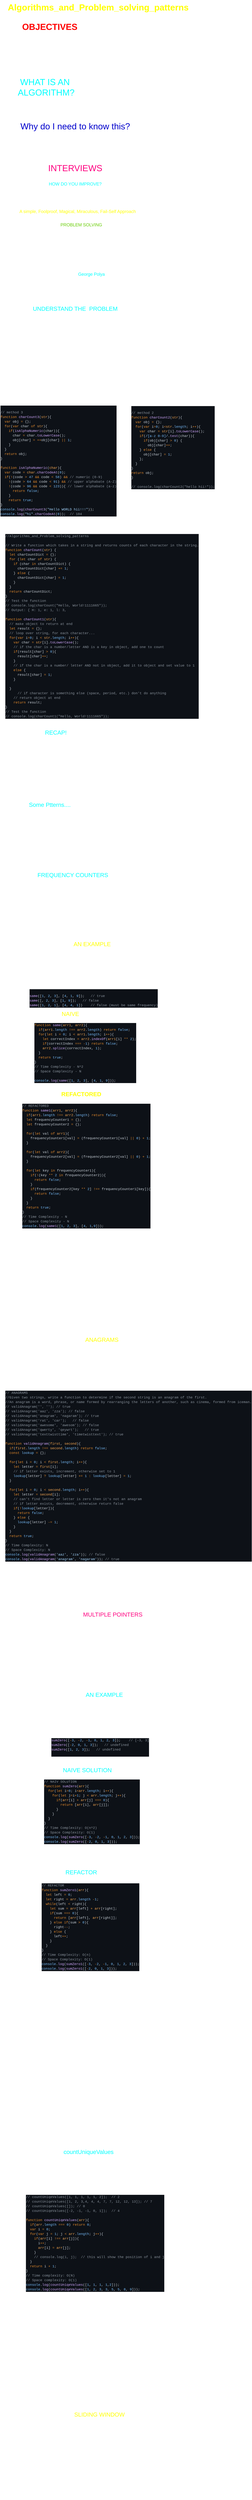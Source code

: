 <mxfile>
    <diagram id="SgA_qAOusEtsAZYRhVHF" name="Page-1">
        <mxGraphModel dx="1015" dy="542" grid="1" gridSize="10" guides="1" tooltips="1" connect="1" arrows="1" fold="1" page="1" pageScale="1" pageWidth="850" pageHeight="1100" math="0" shadow="0">
            <root>
                <mxCell id="0"/>
                <mxCell id="1" parent="0"/>
                <mxCell id="2" value="&lt;font color=&quot;#ffff00&quot; style=&quot;font-size: 36px;&quot;&gt;&lt;b style=&quot;&quot;&gt;Algorithms_and_Problem_solving_patterns&lt;/b&gt;&lt;/font&gt;" style="text;html=1;align=center;verticalAlign=middle;resizable=0;points=[];autosize=1;strokeColor=none;fillColor=none;" parent="1" vertex="1">
                    <mxGeometry x="50" y="30" width="770" height="60" as="geometry"/>
                </mxCell>
                <mxCell id="3" value="&lt;font color=&quot;#ff0000&quot;&gt;&lt;b&gt;OBJECTIVES&lt;/b&gt;&lt;/font&gt;" style="text;html=1;align=center;verticalAlign=middle;resizable=0;points=[];autosize=1;strokeColor=none;fillColor=none;fontSize=36;fontColor=#FFFF00;" parent="1" vertex="1">
                    <mxGeometry x="110" y="110" width="250" height="60" as="geometry"/>
                </mxCell>
                <mxCell id="4" value="&lt;div style=&quot;text-align: left;&quot;&gt;&lt;span style=&quot;font-size: 18px; color: rgb(255, 255, 255); background-color: initial;&quot;&gt;--&amp;gt; Define what an algoriithm is&amp;nbsp;&lt;/span&gt;&lt;/div&gt;&lt;font style=&quot;font-size: 18px;&quot; color=&quot;#ffffff&quot;&gt;&lt;div style=&quot;text-align: left;&quot;&gt;&lt;span style=&quot;background-color: initial;&quot;&gt;--&amp;gt; Devise a plan to solve algorithms&lt;/span&gt;&lt;/div&gt;&lt;div style=&quot;text-align: left;&quot;&gt;&lt;span style=&quot;background-color: initial;&quot;&gt;--&amp;gt; Compare and contrast problem solving&lt;/span&gt;&lt;/div&gt;&lt;div style=&quot;text-align: left;&quot;&gt;&lt;span style=&quot;background-color: initial;&quot;&gt;patters including frequency counters, two&lt;/span&gt;&lt;/div&gt;&lt;div style=&quot;text-align: left;&quot;&gt;&lt;span style=&quot;background-color: initial;&quot;&gt;pointer problems and divide and conquer&lt;/span&gt;&lt;/div&gt;&lt;/font&gt;" style="text;html=1;align=center;verticalAlign=middle;resizable=0;points=[];autosize=1;strokeColor=none;fillColor=none;fontSize=36;fontColor=#FF0000;" parent="1" vertex="1">
                    <mxGeometry x="80" y="160" width="360" height="140" as="geometry"/>
                </mxCell>
                <mxCell id="5" value="&lt;font style=&quot;color: rgb(0, 255, 255); font-size: 36px;&quot;&gt;WHAT IS AN&amp;nbsp;&lt;br&gt;ALGORITHM?&lt;br&gt;&lt;/font&gt;A process or set of steps to&amp;nbsp;&lt;br&gt;accomplsh a certain task." style="text;html=1;align=center;verticalAlign=middle;resizable=0;points=[];autosize=1;strokeColor=none;fillColor=none;fontSize=18;fontColor=#FFFFFF;" parent="1" vertex="1">
                    <mxGeometry x="90" y="340" width="260" height="140" as="geometry"/>
                </mxCell>
                <mxCell id="6" value="&lt;font color=&quot;#0000cc&quot;&gt;Why do I need to know this?&lt;/font&gt;&lt;br&gt;&lt;font style=&quot;font-size: 18px;&quot;&gt;Almost everything that you do in programming involves&lt;br&gt;&lt;/font&gt;&lt;font style=&quot;font-size: 18px;&quot;&gt;some kind of algorithm!&lt;br&gt;&lt;/font&gt;&lt;font size=&quot;3&quot;&gt;It's&amp;nbsp; tha foundation for being a successful problem solving and developer Also..&lt;br&gt;&lt;/font&gt;&lt;font color=&quot;#ff0080&quot;&gt;INTERVIEWS&lt;/font&gt;" style="text;html=1;align=center;verticalAlign=middle;resizable=0;points=[];autosize=1;strokeColor=none;fillColor=none;fontSize=36;fontColor=#FFFFFF;" parent="1" vertex="1">
                    <mxGeometry x="50" y="520" width="580" height="230" as="geometry"/>
                </mxCell>
                <mxCell id="7" value="&lt;font color=&quot;#00ffff&quot;&gt;HOW DO YOU IMPROVE?&lt;/font&gt;&lt;br&gt;&lt;div style=&quot;text-align: left;&quot;&gt;&lt;br&gt;&lt;/div&gt;&lt;font color=&quot;#ffffff&quot;&gt;&lt;div style=&quot;text-align: left;&quot;&gt;&lt;span style=&quot;background-color: initial;&quot;&gt;1. Devise a plan for solving problems.&lt;/span&gt;&lt;/div&gt;&lt;div style=&quot;text-align: left;&quot;&gt;&lt;span style=&quot;background-color: initial;&quot;&gt;2. Master common problem solving patterns&lt;/span&gt;&lt;/div&gt;&lt;/font&gt;" style="text;html=1;align=center;verticalAlign=middle;resizable=0;points=[];autosize=1;strokeColor=none;fillColor=none;fontSize=18;fontColor=#FF0080;" parent="1" vertex="1">
                    <mxGeometry x="155" y="770" width="370" height="100" as="geometry"/>
                </mxCell>
                <mxCell id="8" value="&lt;font color=&quot;#ffff00&quot;&gt;A simple, Foolproof, Magical, Miraculous, Fail-Self Approach&lt;/font&gt;" style="text;html=1;align=center;verticalAlign=middle;resizable=0;points=[];autosize=1;strokeColor=none;fillColor=none;fontSize=18;fontColor=#FFFFFF;" parent="1" vertex="1">
                    <mxGeometry x="100" y="880" width="500" height="40" as="geometry"/>
                </mxCell>
                <mxCell id="9" value="&lt;font color=&quot;#66cc00&quot;&gt;PROBLEM SOLVING&lt;/font&gt;&lt;br&gt;&lt;font color=&quot;#ffffff&quot;&gt;&lt;br&gt;&lt;div style=&quot;text-align: left;&quot;&gt;&lt;span style=&quot;background-color: initial;&quot;&gt;--&amp;gt; Understand the problem&lt;/span&gt;&lt;/div&gt;&lt;div style=&quot;text-align: left;&quot;&gt;&lt;span style=&quot;background-color: initial;&quot;&gt;--&amp;gt; Explore Concrete Examples&lt;/span&gt;&lt;/div&gt;&lt;div style=&quot;text-align: left;&quot;&gt;&lt;span style=&quot;background-color: initial;&quot;&gt;--&amp;gt; Break it Down&lt;/span&gt;&lt;/div&gt;&lt;div style=&quot;text-align: left;&quot;&gt;&lt;span style=&quot;background-color: initial;&quot;&gt;--&amp;gt; Solve/Simplify&lt;/span&gt;&lt;/div&gt;&lt;div style=&quot;text-align: left;&quot;&gt;&lt;span style=&quot;background-color: initial;&quot;&gt;--&amp;gt; Look back and Refactor&lt;/span&gt;&lt;/div&gt;&lt;/font&gt;" style="text;html=1;align=center;verticalAlign=middle;resizable=0;points=[];autosize=1;strokeColor=none;fillColor=none;fontSize=18;fontColor=#FFFF00;" parent="1" vertex="1">
                    <mxGeometry x="230" y="940" width="270" height="160" as="geometry"/>
                </mxCell>
                <mxCell id="10" value="Note: many of these strategies are&lt;br&gt;adapted from &lt;font color=&quot;#00ffff&quot;&gt;George Polya&lt;/font&gt;, whose&amp;nbsp;&lt;br&gt;book How to solve It is a great&amp;nbsp;&lt;br&gt;reesource for anyone who wants to&amp;nbsp;&lt;br&gt;become a beeter problem solver" style="text;html=1;align=center;verticalAlign=middle;resizable=0;points=[];autosize=1;strokeColor=none;fillColor=none;fontSize=18;fontColor=#FFFFFF;" parent="1" vertex="1">
                    <mxGeometry x="230" y="1120" width="310" height="120" as="geometry"/>
                </mxCell>
                <mxCell id="11" value="&lt;font style=&quot;font-size: 24px;&quot;&gt;UNDERSTAND THE&amp;nbsp; PROBLEM&lt;/font&gt;" style="text;html=1;align=center;verticalAlign=middle;resizable=0;points=[];autosize=1;strokeColor=none;fillColor=none;fontSize=18;fontColor=#00FFFF;" parent="1" vertex="1">
                    <mxGeometry x="155" y="1280" width="370" height="40" as="geometry"/>
                </mxCell>
                <mxCell id="12" value="&lt;div style=&quot;text-align: left;&quot;&gt;&lt;span style=&quot;color: rgb(255, 255, 255); background-color: initial;&quot;&gt;1. Can i restate the problem in my own words?&lt;/span&gt;&lt;/div&gt;&lt;font color=&quot;#ffffff&quot;&gt;&lt;div style=&quot;text-align: left;&quot;&gt;&lt;span style=&quot;background-color: initial;&quot;&gt;2. What are the input that go into the problem?&lt;/span&gt;&lt;/div&gt;&lt;div style=&quot;text-align: left;&quot;&gt;&lt;span style=&quot;background-color: initial;&quot;&gt;3. what are outputs that should come from the&amp;nbsp;&lt;/span&gt;&lt;/div&gt;&lt;span style=&quot;white-space: pre;&quot;&gt;&lt;div style=&quot;text-align: left;&quot;&gt;&lt;span style=&quot;background-color: initial;&quot;&gt;&#9;&lt;/span&gt;&lt;span style=&quot;background-color: initial; white-space-collapse: collapse;&quot;&gt;solution to the problem?&lt;/span&gt;&lt;/div&gt;&lt;/span&gt;&lt;div style=&quot;text-align: left;&quot;&gt;&lt;span style=&quot;background-color: initial;&quot;&gt;4. Can the outputs be determined from the inputs? In&amp;nbsp;&lt;/span&gt;&lt;/div&gt;&lt;span style=&quot;white-space: pre;&quot;&gt;&lt;div style=&quot;text-align: left;&quot;&gt;&lt;span style=&quot;background-color: initial;&quot;&gt;&#9;&lt;/span&gt;&lt;span style=&quot;background-color: initial; white-space-collapse: collapse;&quot;&gt;other words, do I have enough information to solve the&amp;nbsp;&lt;/span&gt;&lt;/div&gt;&lt;/span&gt;&lt;span style=&quot;white-space: pre;&quot;&gt;&lt;div style=&quot;text-align: left;&quot;&gt;&lt;span style=&quot;background-color: initial;&quot;&gt;&#9;&lt;/span&gt;&lt;span style=&quot;background-color: initial; white-space-collapse: collapse;&quot;&gt;problem? (You may not be able to answer this question&lt;/span&gt;&lt;/div&gt;&lt;/span&gt;&lt;span style=&quot;white-space: pre;&quot;&gt;&lt;div style=&quot;text-align: left;&quot;&gt;&lt;span style=&quot;background-color: initial;&quot;&gt;&#9;&lt;/span&gt;&lt;span style=&quot;background-color: initial; white-space-collapse: collapse;&quot;&gt;until&amp;nbsp; you set about solving the problem. That's okay; it's&lt;/span&gt;&lt;/div&gt;&lt;/span&gt;&lt;span style=&quot;white-space: pre;&quot;&gt;&lt;div style=&quot;text-align: left;&quot;&gt;&lt;span style=&quot;background-color: initial;&quot;&gt;&#9;&lt;/span&gt;&lt;span style=&quot;background-color: initial; white-space-collapse: collapse;&quot;&gt;still worth considering the question at this early stage.)&lt;/span&gt;&lt;/div&gt;&lt;/span&gt;&lt;div style=&quot;text-align: left;&quot;&gt;&lt;span style=&quot;background-color: initial;&quot;&gt;5. How should II&amp;nbsp; lable the&amp;nbsp; important pieces of data that are&amp;nbsp;&lt;/span&gt;&lt;/div&gt;&lt;span style=&quot;white-space: pre;&quot;&gt;&lt;div style=&quot;text-align: left;&quot;&gt;&lt;span style=&quot;background-color: initial;&quot;&gt;&#9;&lt;/span&gt;&lt;span style=&quot;background-color: initial; white-space-collapse: collapse;&quot;&gt;a part of the problem?&lt;/span&gt;&lt;/div&gt;&lt;/span&gt;&lt;/font&gt;" style="text;html=1;align=center;verticalAlign=middle;resizable=0;points=[];autosize=1;strokeColor=none;fillColor=none;fontSize=24;fontColor=#00FFFF;" parent="1" vertex="1">
                    <mxGeometry x="100" y="1340" width="670" height="330" as="geometry"/>
                </mxCell>
                <mxCell id="13" value="&lt;div style=&quot;color: rgb(201, 209, 217); background-color: rgb(13, 17, 23); font-family: Consolas, &amp;quot;Courier New&amp;quot;, monospace; font-size: 14px; line-height: 19px;&quot;&gt;&lt;br&gt;&lt;div&gt;&lt;span style=&quot;color: #8b949e;&quot;&gt;// method 3&lt;/span&gt;&lt;/div&gt;&lt;div&gt;&lt;span style=&quot;color: #ec8e2c;&quot;&gt;function&lt;/span&gt; &lt;span style=&quot;color: #d2a8ff;&quot;&gt;charCount3&lt;/span&gt;(&lt;span style=&quot;color: #fdac54;&quot;&gt;str&lt;/span&gt;){&lt;/div&gt;&lt;div&gt;&amp;nbsp; &lt;span style=&quot;color: #ec8e2c;&quot;&gt;var&lt;/span&gt; obj &lt;span style=&quot;color: #ec8e2c;&quot;&gt;=&lt;/span&gt; {};&lt;/div&gt;&lt;div&gt;&amp;nbsp; &lt;span style=&quot;color: #ec8e2c;&quot;&gt;for&lt;/span&gt;(&lt;span style=&quot;color: #ec8e2c;&quot;&gt;var&lt;/span&gt; char &lt;span style=&quot;color: #ec8e2c;&quot;&gt;of&lt;/span&gt; &lt;span style=&quot;color: #fdac54;&quot;&gt;str&lt;/span&gt;){&lt;/div&gt;&lt;div&gt;&amp;nbsp; &amp;nbsp; &lt;span style=&quot;color: #ec8e2c;&quot;&gt;if&lt;/span&gt;(&lt;span style=&quot;color: #d2a8ff;&quot;&gt;isAlphaNumeric&lt;/span&gt;(char)){&lt;/div&gt;&lt;div&gt;&amp;nbsp; &amp;nbsp; &amp;nbsp; char &lt;span style=&quot;color: #ec8e2c;&quot;&gt;=&lt;/span&gt; char.&lt;span style=&quot;color: #d2a8ff;&quot;&gt;toLowerCase&lt;/span&gt;();&lt;/div&gt;&lt;div&gt;&amp;nbsp; &amp;nbsp; &amp;nbsp; obj[char] &lt;span style=&quot;color: #ec8e2c;&quot;&gt;=&lt;/span&gt; &lt;span style=&quot;color: #ec8e2c;&quot;&gt;++&lt;/span&gt;obj[char] &lt;span style=&quot;color: #ec8e2c;&quot;&gt;||&lt;/span&gt; &lt;span style=&quot;color: #79c0ff;&quot;&gt;1&lt;/span&gt;;&lt;/div&gt;&lt;div&gt;&amp;nbsp; &amp;nbsp; }&lt;/div&gt;&lt;div&gt;&amp;nbsp; }&lt;/div&gt;&lt;div&gt;&amp;nbsp; &lt;span style=&quot;color: #ec8e2c;&quot;&gt;return&lt;/span&gt; obj;&lt;/div&gt;&lt;div&gt;}&lt;/div&gt;&lt;br&gt;&lt;div&gt;&lt;span style=&quot;color: #ec8e2c;&quot;&gt;function&lt;/span&gt; &lt;span style=&quot;color: #d2a8ff;&quot;&gt;isAlphaNumeric&lt;/span&gt;(&lt;span style=&quot;color: #fdac54;&quot;&gt;char&lt;/span&gt;){&lt;/div&gt;&lt;div&gt;&amp;nbsp; &lt;span style=&quot;color: #ec8e2c;&quot;&gt;var&lt;/span&gt; code &lt;span style=&quot;color: #ec8e2c;&quot;&gt;=&lt;/span&gt; &lt;span style=&quot;color: #fdac54;&quot;&gt;char&lt;/span&gt;.&lt;span style=&quot;color: #d2a8ff;&quot;&gt;charCodeAt&lt;/span&gt;(&lt;span style=&quot;color: #79c0ff;&quot;&gt;0&lt;/span&gt;);&lt;/div&gt;&lt;div&gt;&amp;nbsp; &lt;span style=&quot;color: #ec8e2c;&quot;&gt;if&lt;/span&gt;(&lt;span style=&quot;color: #ec8e2c;&quot;&gt;!&lt;/span&gt;(code &lt;span style=&quot;color: #ec8e2c;&quot;&gt;&amp;gt;&lt;/span&gt; &lt;span style=&quot;color: #79c0ff;&quot;&gt;47&lt;/span&gt; &lt;span style=&quot;color: #ec8e2c;&quot;&gt;&amp;amp;&amp;amp;&lt;/span&gt; code &lt;span style=&quot;color: #ec8e2c;&quot;&gt;&amp;lt;&lt;/span&gt; &lt;span style=&quot;color: #79c0ff;&quot;&gt;58&lt;/span&gt;) &lt;span style=&quot;color: #ec8e2c;&quot;&gt;&amp;amp;&amp;amp;&lt;/span&gt; &lt;span style=&quot;color: #8b949e;&quot;&gt;// numeric (0-9)&lt;/span&gt;&lt;/div&gt;&lt;div&gt;&amp;nbsp; &amp;nbsp; &lt;span style=&quot;color: #ec8e2c;&quot;&gt;!&lt;/span&gt;(code &lt;span style=&quot;color: #ec8e2c;&quot;&gt;&amp;gt;&lt;/span&gt; &lt;span style=&quot;color: #79c0ff;&quot;&gt;64&lt;/span&gt; &lt;span style=&quot;color: #ec8e2c;&quot;&gt;&amp;amp;&amp;amp;&lt;/span&gt; code &lt;span style=&quot;color: #ec8e2c;&quot;&gt;&amp;lt;&lt;/span&gt; &lt;span style=&quot;color: #79c0ff;&quot;&gt;91&lt;/span&gt;) &lt;span style=&quot;color: #ec8e2c;&quot;&gt;&amp;amp;&amp;amp;&lt;/span&gt; &lt;span style=&quot;color: #8b949e;&quot;&gt;// upper alphabate (A-Z)&lt;/span&gt;&lt;/div&gt;&lt;div&gt;&amp;nbsp; &amp;nbsp; &lt;span style=&quot;color: #ec8e2c;&quot;&gt;!&lt;/span&gt;(code &lt;span style=&quot;color: #ec8e2c;&quot;&gt;&amp;gt;&lt;/span&gt; &lt;span style=&quot;color: #79c0ff;&quot;&gt;96&lt;/span&gt; &lt;span style=&quot;color: #ec8e2c;&quot;&gt;&amp;amp;&amp;amp;&lt;/span&gt; code &lt;span style=&quot;color: #ec8e2c;&quot;&gt;&amp;lt;&lt;/span&gt; &lt;span style=&quot;color: #79c0ff;&quot;&gt;123&lt;/span&gt;)){ &lt;span style=&quot;color: #8b949e;&quot;&gt;// lower alphabate (a-z)&lt;/span&gt;&lt;/div&gt;&lt;div&gt;&amp;nbsp; &amp;nbsp; &amp;nbsp; &lt;span style=&quot;color: #ec8e2c;&quot;&gt;return&lt;/span&gt; &lt;span style=&quot;color: #79c0ff;&quot;&gt;false&lt;/span&gt;;&lt;/div&gt;&lt;div&gt;&amp;nbsp; &amp;nbsp; }&lt;/div&gt;&lt;div&gt;&amp;nbsp; &amp;nbsp; &lt;span style=&quot;color: #ec8e2c;&quot;&gt;return&lt;/span&gt; &lt;span style=&quot;color: #79c0ff;&quot;&gt;true&lt;/span&gt;;&lt;/div&gt;&lt;div&gt;}&lt;/div&gt;&lt;div&gt;&lt;span style=&quot;color: #79c0ff;&quot;&gt;console&lt;/span&gt;.&lt;span style=&quot;color: #d2a8ff;&quot;&gt;log&lt;/span&gt;(&lt;span style=&quot;color: #d2a8ff;&quot;&gt;charCount3&lt;/span&gt;(&lt;span style=&quot;color: #a5d6ff;&quot;&gt;&quot;Hello WORLD hii!!!&quot;&lt;/span&gt;));&lt;/div&gt;&lt;div&gt;&lt;span style=&quot;color: #79c0ff;&quot;&gt;console&lt;/span&gt;.&lt;span style=&quot;color: #d2a8ff;&quot;&gt;log&lt;/span&gt;(&lt;span style=&quot;color: #a5d6ff;&quot;&gt;&quot;hi&quot;&lt;/span&gt;.&lt;span style=&quot;color: #d2a8ff;&quot;&gt;charCodeAt&lt;/span&gt;(&lt;span style=&quot;color: #79c0ff;&quot;&gt;0&lt;/span&gt;)); &amp;nbsp;&lt;span style=&quot;color: #8b949e;&quot;&gt;// 104&lt;/span&gt;&lt;/div&gt;&lt;/div&gt;" style="text;html=1;align=left;verticalAlign=middle;resizable=0;points=[];autosize=1;strokeColor=none;fillColor=none;" vertex="1" parent="1">
                    <mxGeometry x="30" y="1690" width="460" height="470" as="geometry"/>
                </mxCell>
                <mxCell id="14" value="&lt;div style=&quot;color: rgb(201, 209, 217); background-color: rgb(13, 17, 23); font-family: Consolas, &amp;quot;Courier New&amp;quot;, monospace; font-size: 14px; line-height: 19px;&quot;&gt;&lt;br&gt;&lt;div&gt;&lt;span style=&quot;color: #8b949e;&quot;&gt;// method 2&lt;/span&gt;&lt;/div&gt;&lt;div&gt;&lt;span style=&quot;color: #ec8e2c;&quot;&gt;function&lt;/span&gt; &lt;span style=&quot;color: #d2a8ff;&quot;&gt;charCount2&lt;/span&gt;(&lt;span style=&quot;color: #fdac54;&quot;&gt;str&lt;/span&gt;){&lt;/div&gt;&lt;div&gt;&amp;nbsp; &lt;span style=&quot;color: #ec8e2c;&quot;&gt;var&lt;/span&gt; obj &lt;span style=&quot;color: #ec8e2c;&quot;&gt;=&lt;/span&gt; {};&lt;/div&gt;&lt;div&gt;&amp;nbsp; &lt;span style=&quot;color: #ec8e2c;&quot;&gt;for&lt;/span&gt;(&lt;span style=&quot;color: #ec8e2c;&quot;&gt;var&lt;/span&gt; i&lt;span style=&quot;color: #ec8e2c;&quot;&gt;=&lt;/span&gt;&lt;span style=&quot;color: #79c0ff;&quot;&gt;0&lt;/span&gt;; i&lt;span style=&quot;color: #ec8e2c;&quot;&gt;&amp;lt;&lt;/span&gt;&lt;span style=&quot;color: #fdac54;&quot;&gt;str&lt;/span&gt;.&lt;span style=&quot;color: #79c0ff;&quot;&gt;length&lt;/span&gt;; i&lt;span style=&quot;color: #ec8e2c;&quot;&gt;++&lt;/span&gt;){&lt;/div&gt;&lt;div&gt;&amp;nbsp; &amp;nbsp; &lt;span style=&quot;color: #ec8e2c;&quot;&gt;var&lt;/span&gt; char &lt;span style=&quot;color: #ec8e2c;&quot;&gt;=&lt;/span&gt; &lt;span style=&quot;color: #fdac54;&quot;&gt;str&lt;/span&gt;[i].&lt;span style=&quot;color: #d2a8ff;&quot;&gt;toLowerCase&lt;/span&gt;();&lt;/div&gt;&lt;div&gt;&amp;nbsp; &amp;nbsp; &lt;span style=&quot;color: #ec8e2c;&quot;&gt;if&lt;/span&gt;(&lt;span style=&quot;color: #a5d6ff;&quot;&gt;/&lt;/span&gt;&lt;span style=&quot;color: #79c0ff;&quot;&gt;[a-z 0-9]&lt;/span&gt;&lt;span style=&quot;color: #a5d6ff;&quot;&gt;/&lt;/span&gt;.&lt;span style=&quot;color: #d2a8ff;&quot;&gt;test&lt;/span&gt;(char)){&lt;/div&gt;&lt;div&gt;&amp;nbsp; &amp;nbsp; &amp;nbsp; &lt;span style=&quot;color: #ec8e2c;&quot;&gt;if&lt;/span&gt;(obj[char] &lt;span style=&quot;color: #ec8e2c;&quot;&gt;&amp;gt;&lt;/span&gt; &lt;span style=&quot;color: #79c0ff;&quot;&gt;0&lt;/span&gt;) {&lt;/div&gt;&lt;div&gt;&amp;nbsp; &amp;nbsp; &amp;nbsp; &amp;nbsp; obj[char]&lt;span style=&quot;color: #ec8e2c;&quot;&gt;++&lt;/span&gt;;&lt;/div&gt;&lt;div&gt;&amp;nbsp; &amp;nbsp; } &lt;span style=&quot;color: #ec8e2c;&quot;&gt;else&lt;/span&gt; {&lt;/div&gt;&lt;div&gt;&amp;nbsp; &amp;nbsp; &amp;nbsp; obj[char] &lt;span style=&quot;color: #ec8e2c;&quot;&gt;=&lt;/span&gt; &lt;span style=&quot;color: #79c0ff;&quot;&gt;1&lt;/span&gt;;&lt;/div&gt;&lt;div&gt;&amp;nbsp; &amp;nbsp; };&lt;/div&gt;&lt;div&gt;&amp;nbsp; }&lt;/div&gt;&lt;div&gt;}&lt;/div&gt;&lt;div&gt;&lt;span style=&quot;color: #ec8e2c;&quot;&gt;return&lt;/span&gt; obj;&lt;/div&gt;&lt;div&gt;}&lt;/div&gt;&lt;br&gt;&lt;div&gt;&lt;span style=&quot;color: #8b949e;&quot;&gt;// console.log(charCount2(&quot;hello hii!&quot;));&lt;/span&gt;&lt;/div&gt;&lt;/div&gt;" style="text;html=1;align=left;verticalAlign=middle;resizable=0;points=[];autosize=1;strokeColor=none;fillColor=none;" vertex="1" parent="1">
                    <mxGeometry x="570" y="1690" width="340" height="360" as="geometry"/>
                </mxCell>
                <mxCell id="15" value="&lt;div style=&quot;color: rgb(201, 209, 217); background-color: rgb(13, 17, 23); font-family: Consolas, &amp;quot;Courier New&amp;quot;, monospace; font-size: 14px; line-height: 19px;&quot;&gt;&lt;div&gt;&lt;span style=&quot;color: #8b949e;&quot;&gt;//Algorithms_and_Problem_solving_patterns&lt;/span&gt;&lt;/div&gt;&lt;br&gt;&lt;div&gt;&lt;span style=&quot;color: #8b949e;&quot;&gt;// Write a function which takes in a string and returns counts of each character in the string.&lt;/span&gt;&lt;/div&gt;&lt;div&gt;&lt;span style=&quot;color: #ec8e2c;&quot;&gt;function&lt;/span&gt; &lt;span style=&quot;color: #d2a8ff;&quot;&gt;charCount&lt;/span&gt;(&lt;span style=&quot;color: #fdac54;&quot;&gt;str&lt;/span&gt;) {&lt;/div&gt;&lt;div&gt;&amp;nbsp; &lt;span style=&quot;color: #ec8e2c;&quot;&gt;let&lt;/span&gt; charCountDict &lt;span style=&quot;color: #ec8e2c;&quot;&gt;=&lt;/span&gt; {};&lt;/div&gt;&lt;div&gt;&amp;nbsp; &lt;span style=&quot;color: #ec8e2c;&quot;&gt;for&lt;/span&gt; (&lt;span style=&quot;color: #ec8e2c;&quot;&gt;let&lt;/span&gt; char &lt;span style=&quot;color: #ec8e2c;&quot;&gt;of&lt;/span&gt; &lt;span style=&quot;color: #fdac54;&quot;&gt;str&lt;/span&gt;) {&lt;/div&gt;&lt;div&gt;&amp;nbsp; &amp;nbsp; &lt;span style=&quot;color: #ec8e2c;&quot;&gt;if&lt;/span&gt; (char &lt;span style=&quot;color: #ec8e2c;&quot;&gt;in&lt;/span&gt; charCountDict) {&lt;/div&gt;&lt;div&gt;&amp;nbsp; &amp;nbsp; &amp;nbsp; charCountDict[char] &lt;span style=&quot;color: #ec8e2c;&quot;&gt;+=&lt;/span&gt; &lt;span style=&quot;color: #79c0ff;&quot;&gt;1&lt;/span&gt;;&lt;/div&gt;&lt;div&gt;&amp;nbsp; &amp;nbsp; } &lt;span style=&quot;color: #ec8e2c;&quot;&gt;else&lt;/span&gt; {&lt;/div&gt;&lt;div&gt;&amp;nbsp; &amp;nbsp; &amp;nbsp; charCountDict[char] &lt;span style=&quot;color: #ec8e2c;&quot;&gt;=&lt;/span&gt; &lt;span style=&quot;color: #79c0ff;&quot;&gt;1&lt;/span&gt;;&lt;/div&gt;&lt;div&gt;&amp;nbsp; &amp;nbsp; }&lt;/div&gt;&lt;div&gt;&amp;nbsp; }&lt;/div&gt;&lt;div&gt;&amp;nbsp; &lt;span style=&quot;color: #ec8e2c;&quot;&gt;return&lt;/span&gt; charCountDict;&lt;/div&gt;&lt;div&gt;}&lt;/div&gt;&lt;div&gt;&lt;span style=&quot;color: #8b949e;&quot;&gt;// Test the function&lt;/span&gt;&lt;/div&gt;&lt;div&gt;&lt;span style=&quot;color: #8b949e;&quot;&gt;// console.log(charCount(&quot;Hello, World!1111665&quot;));&lt;/span&gt;&lt;/div&gt;&lt;div&gt;&lt;span style=&quot;color: #8b949e;&quot;&gt;// Output: { H: 1, e: 1, l: 3, &lt;/span&gt;&lt;/div&gt;&lt;br&gt;&lt;div&gt;&lt;span style=&quot;color: #ec8e2c;&quot;&gt;function&lt;/span&gt; &lt;span style=&quot;color: #d2a8ff;&quot;&gt;charCount1&lt;/span&gt;(&lt;span style=&quot;color: #fdac54;&quot;&gt;str&lt;/span&gt;){&lt;/div&gt;&lt;div&gt;&amp;nbsp; &lt;span style=&quot;color: #8b949e;&quot;&gt;// make object to return at end&lt;/span&gt;&lt;/div&gt;&lt;div&gt;&amp;nbsp; &lt;span style=&quot;color: #ec8e2c;&quot;&gt;let&lt;/span&gt; result &lt;span style=&quot;color: #ec8e2c;&quot;&gt;=&lt;/span&gt; {};&lt;/div&gt;&lt;div&gt;&amp;nbsp; &lt;span style=&quot;color: #8b949e;&quot;&gt;// loop over string, for each character...&lt;/span&gt;&lt;/div&gt;&lt;div&gt;&amp;nbsp; &lt;span style=&quot;color: #ec8e2c;&quot;&gt;for&lt;/span&gt;(&lt;span style=&quot;color: #ec8e2c;&quot;&gt;var&lt;/span&gt; i&lt;span style=&quot;color: #ec8e2c;&quot;&gt;=&lt;/span&gt;&lt;span style=&quot;color: #79c0ff;&quot;&gt;0&lt;/span&gt;; i &lt;span style=&quot;color: #ec8e2c;&quot;&gt;&amp;lt;&lt;/span&gt; &lt;span style=&quot;color: #fdac54;&quot;&gt;str&lt;/span&gt;.&lt;span style=&quot;color: #79c0ff;&quot;&gt;length&lt;/span&gt;; i&lt;span style=&quot;color: #ec8e2c;&quot;&gt;++&lt;/span&gt;){&lt;/div&gt;&lt;div&gt;&amp;nbsp; &amp;nbsp; &lt;span style=&quot;color: #ec8e2c;&quot;&gt;var&lt;/span&gt; char &lt;span style=&quot;color: #ec8e2c;&quot;&gt;=&lt;/span&gt; &lt;span style=&quot;color: #fdac54;&quot;&gt;str&lt;/span&gt;[i].&lt;span style=&quot;color: #d2a8ff;&quot;&gt;toLowerCase&lt;/span&gt;();&lt;/div&gt;&lt;div&gt;&amp;nbsp; &amp;nbsp; &lt;span style=&quot;color: #8b949e;&quot;&gt;// if the char is a number/letter AND is a key in object, add one to count&lt;/span&gt;&lt;/div&gt;&lt;div&gt;&amp;nbsp; &amp;nbsp; &lt;span style=&quot;color: #ec8e2c;&quot;&gt;if&lt;/span&gt;(result[char] &lt;span style=&quot;color: #ec8e2c;&quot;&gt;&amp;gt;&lt;/span&gt; &lt;span style=&quot;color: #79c0ff;&quot;&gt;0&lt;/span&gt;){&lt;/div&gt;&lt;div&gt;&amp;nbsp; &amp;nbsp; &amp;nbsp; result[char]&lt;span style=&quot;color: #ec8e2c;&quot;&gt;++&lt;/span&gt;;&lt;/div&gt;&lt;div&gt;&amp;nbsp; &amp;nbsp; }&lt;/div&gt;&lt;div&gt;&amp;nbsp; &amp;nbsp; &lt;span style=&quot;color: #8b949e;&quot;&gt;// if the char is a number/ letter AND not in object, add it to object and set value to 1&lt;/span&gt;&lt;/div&gt;&lt;div&gt;&amp;nbsp; &amp;nbsp; &lt;span style=&quot;color: #ec8e2c;&quot;&gt;else&lt;/span&gt; {&lt;/div&gt;&lt;div&gt;&amp;nbsp; &amp;nbsp; &amp;nbsp; result[char] &lt;span style=&quot;color: #ec8e2c;&quot;&gt;=&lt;/span&gt; &lt;span style=&quot;color: #79c0ff;&quot;&gt;1&lt;/span&gt;;&lt;/div&gt;&lt;div&gt;&amp;nbsp; &amp;nbsp; }&lt;/div&gt;&lt;br&gt;&lt;div&gt;&amp;nbsp; }&lt;/div&gt;&lt;div&gt;&amp;nbsp; &amp;nbsp; &amp;nbsp; &lt;span style=&quot;color: #8b949e;&quot;&gt;// if character is something else (space, period, etc.) don't do anything&lt;/span&gt;&lt;/div&gt;&lt;div&gt;&amp;nbsp; &amp;nbsp; &lt;span style=&quot;color: #8b949e;&quot;&gt;// return object at end&lt;/span&gt;&lt;/div&gt;&lt;div&gt;&amp;nbsp; &amp;nbsp; &lt;span style=&quot;color: #ec8e2c;&quot;&gt;return&lt;/span&gt; result;&lt;/div&gt;&lt;div&gt;}&lt;/div&gt;&lt;div&gt;&lt;span style=&quot;color: #8b949e;&quot;&gt;// Test the function&lt;/span&gt;&lt;/div&gt;&lt;div&gt;&lt;span style=&quot;color: #8b949e;&quot;&gt;// console.log(charCount1(&quot;Hello, World!1111665&quot;));&lt;/span&gt;&lt;/div&gt;&lt;/div&gt;" style="text;html=1;align=left;verticalAlign=middle;resizable=0;points=[];autosize=1;strokeColor=none;fillColor=none;" vertex="1" parent="1">
                    <mxGeometry x="50" y="2220" width="750" height="770" as="geometry"/>
                </mxCell>
                <mxCell id="16" value="&lt;font color=&quot;#00ffff&quot;&gt;&lt;font style=&quot;font-size: 24px;&quot;&gt;RECAP!&lt;br&gt;&lt;/font&gt;&lt;br&gt;&lt;/font&gt;" style="text;html=1;align=center;verticalAlign=middle;resizable=0;points=[];autosize=1;strokeColor=none;fillColor=none;" vertex="1" parent="1">
                    <mxGeometry x="205" y="3020" width="110" height="60" as="geometry"/>
                </mxCell>
                <mxCell id="17" value="&lt;div style=&quot;text-align: left;&quot;&gt;&lt;span style=&quot;color: rgb(255, 255, 255); background-color: initial;&quot;&gt;--&amp;gt; Understand the problem&lt;/span&gt;&lt;/div&gt;&lt;font color=&quot;#ffffff&quot;&gt;&lt;div style=&quot;text-align: left;&quot;&gt;&lt;span style=&quot;background-color: initial;&quot;&gt;--&amp;gt; Explore concrete Examples&lt;/span&gt;&lt;/div&gt;&lt;div style=&quot;text-align: left;&quot;&gt;&lt;span style=&quot;background-color: initial;&quot;&gt;--&amp;gt; Break it Down&lt;/span&gt;&lt;/div&gt;&lt;div style=&quot;text-align: left;&quot;&gt;&lt;span style=&quot;background-color: initial;&quot;&gt;--&amp;gt; Solve / simplify&lt;/span&gt;&lt;/div&gt;&lt;div style=&quot;text-align: left;&quot;&gt;&lt;span style=&quot;background-color: initial;&quot;&gt;--&amp;gt; Look Back and Refactor&lt;/span&gt;&lt;/div&gt;&lt;/font&gt;" style="text;html=1;align=center;verticalAlign=middle;resizable=0;points=[];autosize=1;strokeColor=none;fillColor=none;fontSize=24;fontColor=#00FFFF;" vertex="1" parent="1">
                    <mxGeometry x="80" y="3070" width="350" height="160" as="geometry"/>
                </mxCell>
                <mxCell id="18" value="&lt;font color=&quot;#00ffff&quot;&gt;Some Ptterns....&lt;/font&gt;&lt;br&gt;&lt;div style=&quot;text-align: left;&quot;&gt;&lt;span style=&quot;background-color: initial;&quot;&gt;--&amp;gt; Frequency Counter&amp;nbsp;&lt;/span&gt;&lt;/div&gt;&lt;div style=&quot;text-align: left;&quot;&gt;&lt;span style=&quot;background-color: initial;&quot;&gt;--&amp;gt; Multiple Pointers&lt;/span&gt;&lt;/div&gt;&lt;div style=&quot;text-align: left;&quot;&gt;&lt;span style=&quot;background-color: initial;&quot;&gt;--&amp;gt; Sliding Window&lt;/span&gt;&lt;/div&gt;&lt;div style=&quot;text-align: left;&quot;&gt;&lt;span style=&quot;background-color: initial;&quot;&gt;--&amp;gt; Divide and Conquer&amp;nbsp;&lt;/span&gt;&lt;/div&gt;&lt;div style=&quot;text-align: left;&quot;&gt;&lt;span style=&quot;background-color: initial;&quot;&gt;--&amp;gt; Dynamic Programming&lt;/span&gt;&lt;/div&gt;&lt;div style=&quot;text-align: left;&quot;&gt;&lt;span style=&quot;background-color: initial;&quot;&gt;--&amp;gt; Greedy algorithms&lt;/span&gt;&lt;/div&gt;&lt;div style=&quot;text-align: left;&quot;&gt;&lt;span style=&quot;background-color: initial;&quot;&gt;--&amp;gt; Backtracking&lt;/span&gt;&lt;/div&gt;&lt;div style=&quot;text-align: left;&quot;&gt;&lt;span style=&quot;background-color: initial;&quot;&gt;--&amp;gt; many more1&lt;/span&gt;&lt;/div&gt;" style="text;html=1;align=center;verticalAlign=middle;resizable=0;points=[];autosize=1;strokeColor=none;fillColor=none;fontSize=24;fontColor=#FFFFFF;" vertex="1" parent="1">
                    <mxGeometry x="85" y="3320" width="300" height="270" as="geometry"/>
                </mxCell>
                <mxCell id="19" value="FREQUENCY COUNTERS&lt;br&gt;&lt;br&gt;&lt;font color=&quot;#ffffff&quot;&gt;This pattern uses objects or sets to collect&amp;nbsp;&lt;br&gt;values/frequencies of values&lt;br&gt;&lt;br&gt;This can often avoid the need for&amp;nbsp;&lt;br&gt;nested loops or O(N^2) operations&lt;br&gt;with arrays / strings&lt;/font&gt;" style="text;html=1;align=center;verticalAlign=middle;resizable=0;points=[];autosize=1;strokeColor=none;fillColor=none;fontSize=24;fontColor=#00FFFF;" vertex="1" parent="1">
                    <mxGeometry x="90" y="3610" width="480" height="240" as="geometry"/>
                </mxCell>
                <mxCell id="20" value="&lt;font color=&quot;#ffff00&quot;&gt;AN EXAMPLE&lt;/font&gt;&lt;br&gt;&lt;br&gt;Write a function colled same, which accepts two arrays,&amp;nbsp;&lt;br&gt;The function should return true if every value in the&amp;nbsp;&lt;br&gt;array has it's corresponding value squared in the second array.&amp;nbsp;&lt;br&gt;The frequency of values must be the same." style="text;html=1;align=center;verticalAlign=middle;resizable=0;points=[];autosize=1;strokeColor=none;fillColor=none;fontSize=24;fontColor=#FFFFFF;" vertex="1" parent="1">
                    <mxGeometry x="60" y="3890" width="700" height="190" as="geometry"/>
                </mxCell>
                <mxCell id="21" value="&lt;div style=&quot;color: rgb(201, 209, 217); background-color: rgb(13, 17, 23); font-family: Consolas, &amp;quot;Courier New&amp;quot;, monospace; font-size: 14px; line-height: 19px;&quot;&gt;&lt;br&gt;&lt;div&gt;&lt;span style=&quot;color: #d2a8ff;&quot;&gt;same&lt;/span&gt;([&lt;span style=&quot;color: #79c0ff;&quot;&gt;1&lt;/span&gt;, &lt;span style=&quot;color: #79c0ff;&quot;&gt;2&lt;/span&gt;, &lt;span style=&quot;color: #79c0ff;&quot;&gt;3&lt;/span&gt;], [&lt;span style=&quot;color: #79c0ff;&quot;&gt;4&lt;/span&gt;, &lt;span style=&quot;color: #79c0ff;&quot;&gt;1&lt;/span&gt;, &lt;span style=&quot;color: #79c0ff;&quot;&gt;9&lt;/span&gt;]); &amp;nbsp; &lt;span style=&quot;color: #8b949e;&quot;&gt;// true&lt;/span&gt;&lt;/div&gt;&lt;div&gt;&lt;span style=&quot;color: #d2a8ff;&quot;&gt;same&lt;/span&gt;([, &lt;span style=&quot;color: #79c0ff;&quot;&gt;2&lt;/span&gt;, &lt;span style=&quot;color: #79c0ff;&quot;&gt;3&lt;/span&gt;], [&lt;span style=&quot;color: #79c0ff;&quot;&gt;1&lt;/span&gt;, &lt;span style=&quot;color: #79c0ff;&quot;&gt;9&lt;/span&gt;]); &amp;nbsp; &lt;span style=&quot;color: #8b949e;&quot;&gt;// false&lt;/span&gt;&lt;/div&gt;&lt;div&gt;&lt;span style=&quot;color: #d2a8ff;&quot;&gt;same&lt;/span&gt;([&lt;span style=&quot;color: #79c0ff;&quot;&gt;1&lt;/span&gt;, &lt;span style=&quot;color: #79c0ff;&quot;&gt;2&lt;/span&gt;, &lt;span style=&quot;color: #79c0ff;&quot;&gt;1&lt;/span&gt;], [&lt;span style=&quot;color: #79c0ff;&quot;&gt;4&lt;/span&gt;, &lt;span style=&quot;color: #79c0ff;&quot;&gt;4&lt;/span&gt;, &lt;span style=&quot;color: #79c0ff;&quot;&gt;1&lt;/span&gt;]) &amp;nbsp; &amp;nbsp;&lt;span style=&quot;color: #8b949e;&quot;&gt;// false (must be same frequency)&lt;/span&gt;&lt;/div&gt;&lt;/div&gt;" style="text;html=1;align=left;verticalAlign=middle;resizable=0;points=[];autosize=1;strokeColor=none;fillColor=none;fontSize=24;fontColor=#FFFF00;" vertex="1" parent="1">
                    <mxGeometry x="150" y="4090" width="510" height="90" as="geometry"/>
                </mxCell>
                <mxCell id="22" value="&lt;div style=&quot;color: rgb(201, 209, 217); background-color: rgb(13, 17, 23); font-family: Consolas, &amp;quot;Courier New&amp;quot;, monospace; font-size: 14px; line-height: 19px;&quot;&gt;&lt;div&gt;&lt;span style=&quot;color: #ec8e2c;&quot;&gt;function&lt;/span&gt; &lt;span style=&quot;color: #d2a8ff;&quot;&gt;same&lt;/span&gt;(&lt;span style=&quot;color: #fdac54;&quot;&gt;arr1&lt;/span&gt;, &lt;span style=&quot;color: #fdac54;&quot;&gt;arr2&lt;/span&gt;){&lt;/div&gt;&lt;div&gt;&amp;nbsp; &lt;span style=&quot;color: #ec8e2c;&quot;&gt;if&lt;/span&gt;(&lt;span style=&quot;color: #fdac54;&quot;&gt;arr1&lt;/span&gt;.&lt;span style=&quot;color: #79c0ff;&quot;&gt;length&lt;/span&gt; &lt;span style=&quot;color: #ec8e2c;&quot;&gt;!==&lt;/span&gt; &lt;span style=&quot;color: #fdac54;&quot;&gt;arr2&lt;/span&gt;.&lt;span style=&quot;color: #79c0ff;&quot;&gt;length&lt;/span&gt;) &lt;span style=&quot;color: #ec8e2c;&quot;&gt;return&lt;/span&gt; &lt;span style=&quot;color: #79c0ff;&quot;&gt;false&lt;/span&gt;;&lt;/div&gt;&lt;div&gt;&amp;nbsp; &lt;span style=&quot;color: #ec8e2c;&quot;&gt;for&lt;/span&gt;(&lt;span style=&quot;color: #ec8e2c;&quot;&gt;let&lt;/span&gt; i &lt;span style=&quot;color: #ec8e2c;&quot;&gt;=&lt;/span&gt; &lt;span style=&quot;color: #79c0ff;&quot;&gt;0&lt;/span&gt;; i &lt;span style=&quot;color: #ec8e2c;&quot;&gt;&amp;lt;&lt;/span&gt; &lt;span style=&quot;color: #fdac54;&quot;&gt;arr1&lt;/span&gt;.&lt;span style=&quot;color: #79c0ff;&quot;&gt;length&lt;/span&gt;; i&lt;span style=&quot;color: #ec8e2c;&quot;&gt;++&lt;/span&gt;){&lt;/div&gt;&lt;div&gt;&amp;nbsp; &amp;nbsp; &lt;span style=&quot;color: #ec8e2c;&quot;&gt;let&lt;/span&gt; correctIndex &lt;span style=&quot;color: #ec8e2c;&quot;&gt;=&lt;/span&gt; &lt;span style=&quot;color: #fdac54;&quot;&gt;arr2&lt;/span&gt;.&lt;span style=&quot;color: #d2a8ff;&quot;&gt;indexOf&lt;/span&gt;(&lt;span style=&quot;color: #fdac54;&quot;&gt;arr1&lt;/span&gt;[i] &lt;span style=&quot;color: #ec8e2c;&quot;&gt;**&lt;/span&gt; &lt;span style=&quot;color: #79c0ff;&quot;&gt;2&lt;/span&gt;);&lt;/div&gt;&lt;div&gt;&amp;nbsp; &amp;nbsp; &lt;span style=&quot;color: #ec8e2c;&quot;&gt;if&lt;/span&gt;(correctIndex &lt;span style=&quot;color: #ec8e2c;&quot;&gt;===&lt;/span&gt; &lt;span style=&quot;color: #ec8e2c;&quot;&gt;-&lt;/span&gt;&lt;span style=&quot;color: #79c0ff;&quot;&gt;1&lt;/span&gt;) &lt;span style=&quot;color: #ec8e2c;&quot;&gt;return&lt;/span&gt; &lt;span style=&quot;color: #79c0ff;&quot;&gt;false&lt;/span&gt;;&lt;/div&gt;&lt;div&gt;&amp;nbsp; &amp;nbsp; &lt;span style=&quot;color: #fdac54;&quot;&gt;arr2&lt;/span&gt;.&lt;span style=&quot;color: #d2a8ff;&quot;&gt;splice&lt;/span&gt;(correctIndex, &lt;span style=&quot;color: #79c0ff;&quot;&gt;1&lt;/span&gt;);&lt;/div&gt;&lt;div&gt;&amp;nbsp; }&lt;/div&gt;&lt;div&gt;&amp;nbsp; &lt;span style=&quot;color: #ec8e2c;&quot;&gt;return&lt;/span&gt; &lt;span style=&quot;color: #79c0ff;&quot;&gt;true&lt;/span&gt;;&lt;/div&gt;&lt;div&gt;}&lt;/div&gt;&lt;div&gt;&lt;span style=&quot;color: #8b949e;&quot;&gt;// Time Complexity - N^2&lt;/span&gt;&lt;/div&gt;&lt;div&gt;&lt;span style=&quot;color: #8b949e;&quot;&gt;// Space Complexity - N&lt;/span&gt;&lt;/div&gt;&lt;br&gt;&lt;div&gt;&lt;span style=&quot;color: #79c0ff;&quot;&gt;console&lt;/span&gt;.&lt;span style=&quot;color: #d2a8ff;&quot;&gt;log&lt;/span&gt;(&lt;span style=&quot;color: #d2a8ff;&quot;&gt;same&lt;/span&gt;([&lt;span style=&quot;color: #79c0ff;&quot;&gt;1&lt;/span&gt;, &lt;span style=&quot;color: #79c0ff;&quot;&gt;2&lt;/span&gt;, &lt;span style=&quot;color: #79c0ff;&quot;&gt;3&lt;/span&gt;], [&lt;span style=&quot;color: #79c0ff;&quot;&gt;4&lt;/span&gt;, &lt;span style=&quot;color: #79c0ff;&quot;&gt;1&lt;/span&gt;, &lt;span style=&quot;color: #79c0ff;&quot;&gt;9&lt;/span&gt;]));&lt;/div&gt;&lt;/div&gt;" style="text;html=1;align=left;verticalAlign=middle;resizable=0;points=[];autosize=1;strokeColor=none;fillColor=none;fontSize=24;fontColor=#FFFF00;" vertex="1" parent="1">
                    <mxGeometry x="170" y="4230" width="410" height="260" as="geometry"/>
                </mxCell>
                <mxCell id="23" value="&lt;div style=&quot;color: rgb(201, 209, 217); background-color: rgb(13, 17, 23); font-family: Consolas, &amp;quot;Courier New&amp;quot;, monospace; font-size: 14px; line-height: 19px;&quot;&gt;&lt;div&gt;&lt;span style=&quot;color: #8b949e;&quot;&gt;// REFACTORED&lt;/span&gt;&lt;/div&gt;&lt;div&gt;&lt;span style=&quot;color: #ec8e2c;&quot;&gt;function&lt;/span&gt; &lt;span style=&quot;color: #d2a8ff;&quot;&gt;same1&lt;/span&gt;(&lt;span style=&quot;color: #fdac54;&quot;&gt;arr1&lt;/span&gt;, &lt;span style=&quot;color: #fdac54;&quot;&gt;arr2&lt;/span&gt;){&lt;/div&gt;&lt;div&gt;&amp;nbsp; &lt;span style=&quot;color: #ec8e2c;&quot;&gt;if&lt;/span&gt;(&lt;span style=&quot;color: #fdac54;&quot;&gt;arr1&lt;/span&gt;.&lt;span style=&quot;color: #79c0ff;&quot;&gt;length&lt;/span&gt; &lt;span style=&quot;color: #ec8e2c;&quot;&gt;!==&lt;/span&gt; &lt;span style=&quot;color: #fdac54;&quot;&gt;arr2&lt;/span&gt;.&lt;span style=&quot;color: #79c0ff;&quot;&gt;length&lt;/span&gt;) &lt;span style=&quot;color: #ec8e2c;&quot;&gt;return&lt;/span&gt; &lt;span style=&quot;color: #79c0ff;&quot;&gt;false&lt;/span&gt;;&lt;/div&gt;&lt;div&gt;&amp;nbsp; &lt;span style=&quot;color: #ec8e2c;&quot;&gt;let&lt;/span&gt; frequencyCounter1 &lt;span style=&quot;color: #ec8e2c;&quot;&gt;=&lt;/span&gt; {};&lt;/div&gt;&lt;div&gt;&amp;nbsp; &lt;span style=&quot;color: #ec8e2c;&quot;&gt;let&lt;/span&gt; frequencyCounter2 &lt;span style=&quot;color: #ec8e2c;&quot;&gt;=&lt;/span&gt; {};&lt;/div&gt;&lt;br&gt;&lt;div&gt;&amp;nbsp; &lt;span style=&quot;color: #ec8e2c;&quot;&gt;for&lt;/span&gt;(&lt;span style=&quot;color: #ec8e2c;&quot;&gt;let&lt;/span&gt; val &lt;span style=&quot;color: #ec8e2c;&quot;&gt;of&lt;/span&gt; &lt;span style=&quot;color: #fdac54;&quot;&gt;arr1&lt;/span&gt;){&lt;/div&gt;&lt;div&gt;&amp;nbsp; &amp;nbsp; frequencyCounter1[val] &lt;span style=&quot;color: #ec8e2c;&quot;&gt;=&lt;/span&gt; (frequencyCounter1[val] &lt;span style=&quot;color: #ec8e2c;&quot;&gt;||&lt;/span&gt; &lt;span style=&quot;color: #79c0ff;&quot;&gt;0&lt;/span&gt;) &lt;span style=&quot;color: #ec8e2c;&quot;&gt;+&lt;/span&gt; &lt;span style=&quot;color: #79c0ff;&quot;&gt;1&lt;/span&gt;;&lt;/div&gt;&lt;div&gt;&amp;nbsp; }&lt;/div&gt;&lt;br&gt;&lt;div&gt;&amp;nbsp; &lt;span style=&quot;color: #ec8e2c;&quot;&gt;for&lt;/span&gt;(&lt;span style=&quot;color: #ec8e2c;&quot;&gt;let&lt;/span&gt; val &lt;span style=&quot;color: #ec8e2c;&quot;&gt;of&lt;/span&gt; &lt;span style=&quot;color: #fdac54;&quot;&gt;arr2&lt;/span&gt;){&lt;/div&gt;&lt;div&gt;&amp;nbsp; &amp;nbsp; frequencyCounter2[val] &lt;span style=&quot;color: #ec8e2c;&quot;&gt;=&lt;/span&gt; (frequencyCounter2[val] &lt;span style=&quot;color: #ec8e2c;&quot;&gt;||&lt;/span&gt; &lt;span style=&quot;color: #79c0ff;&quot;&gt;0&lt;/span&gt;) &lt;span style=&quot;color: #ec8e2c;&quot;&gt;+&lt;/span&gt; &lt;span style=&quot;color: #79c0ff;&quot;&gt;1&lt;/span&gt;;&lt;/div&gt;&lt;div&gt;&amp;nbsp; }&lt;/div&gt;&lt;br&gt;&lt;div&gt;&amp;nbsp; &lt;span style=&quot;color: #ec8e2c;&quot;&gt;for&lt;/span&gt;(&lt;span style=&quot;color: #ec8e2c;&quot;&gt;let&lt;/span&gt; key &lt;span style=&quot;color: #ec8e2c;&quot;&gt;in&lt;/span&gt; frequencyCounter1){&lt;/div&gt;&lt;div&gt;&amp;nbsp; &amp;nbsp; &lt;span style=&quot;color: #ec8e2c;&quot;&gt;if&lt;/span&gt;(&lt;span style=&quot;color: #ec8e2c;&quot;&gt;!&lt;/span&gt;(key &lt;span style=&quot;color: #ec8e2c;&quot;&gt;**&lt;/span&gt; &lt;span style=&quot;color: #79c0ff;&quot;&gt;2&lt;/span&gt; &lt;span style=&quot;color: #ec8e2c;&quot;&gt;in&lt;/span&gt; frequencyCounter2)){&lt;/div&gt;&lt;div&gt;&amp;nbsp; &amp;nbsp; &amp;nbsp; &lt;span style=&quot;color: #ec8e2c;&quot;&gt;return&lt;/span&gt; &lt;span style=&quot;color: #79c0ff;&quot;&gt;false&lt;/span&gt;;&lt;/div&gt;&lt;div&gt;&amp;nbsp; &amp;nbsp; }&lt;/div&gt;&lt;div&gt;&amp;nbsp; &amp;nbsp; &lt;span style=&quot;color: #ec8e2c;&quot;&gt;if&lt;/span&gt;(frequencyCounter2[key &lt;span style=&quot;color: #ec8e2c;&quot;&gt;**&lt;/span&gt; &lt;span style=&quot;color: #79c0ff;&quot;&gt;2&lt;/span&gt;] &lt;span style=&quot;color: #ec8e2c;&quot;&gt;!==&lt;/span&gt; frequencyCounter1[key]){&lt;/div&gt;&lt;div&gt;&amp;nbsp; &amp;nbsp; &amp;nbsp; &lt;span style=&quot;color: #ec8e2c;&quot;&gt;return&lt;/span&gt; &lt;span style=&quot;color: #79c0ff;&quot;&gt;false&lt;/span&gt;;&lt;/div&gt;&lt;div&gt;&amp;nbsp; &amp;nbsp; }&lt;/div&gt;&lt;div&gt;&amp;nbsp; }&lt;/div&gt;&lt;div&gt;&amp;nbsp; &lt;span style=&quot;color: #ec8e2c;&quot;&gt;return&lt;/span&gt; &lt;span style=&quot;color: #79c0ff;&quot;&gt;true&lt;/span&gt;;&lt;/div&gt;&lt;div&gt;}&lt;/div&gt;&lt;div&gt;&lt;span style=&quot;color: #8b949e;&quot;&gt;// Time Complexity - N&lt;/span&gt;&lt;/div&gt;&lt;div&gt;&lt;span style=&quot;color: #8b949e;&quot;&gt;// Space Complexity - N&lt;/span&gt;&lt;/div&gt;&lt;div&gt;&lt;span style=&quot;color: #79c0ff;&quot;&gt;console&lt;/span&gt;.&lt;span style=&quot;color: #d2a8ff;&quot;&gt;log&lt;/span&gt;(&lt;span style=&quot;color: #d2a8ff;&quot;&gt;same1&lt;/span&gt;([&lt;span style=&quot;color: #79c0ff;&quot;&gt;1&lt;/span&gt;, &lt;span style=&quot;color: #79c0ff;&quot;&gt;2&lt;/span&gt;, &lt;span style=&quot;color: #79c0ff;&quot;&gt;3&lt;/span&gt;], [&lt;span style=&quot;color: #79c0ff;&quot;&gt;4&lt;/span&gt;, &lt;span style=&quot;color: #79c0ff;&quot;&gt;1&lt;/span&gt;,&lt;span style=&quot;color: #79c0ff;&quot;&gt;9&lt;/span&gt;]));&lt;/div&gt;&lt;/div&gt;" style="text;html=1;align=left;verticalAlign=middle;resizable=0;points=[];autosize=1;strokeColor=none;fillColor=none;fontSize=24;fontColor=#FFFF00;" vertex="1" parent="1">
                    <mxGeometry x="120" y="4560" width="510" height="530" as="geometry"/>
                </mxCell>
                <mxCell id="24" value="&lt;b&gt;REFACTORED&lt;/b&gt;" style="text;html=1;align=center;verticalAlign=middle;resizable=0;points=[];autosize=1;strokeColor=none;fillColor=none;fontSize=24;fontColor=#FFFF00;" vertex="1" parent="1">
                    <mxGeometry x="270" y="4510" width="190" height="40" as="geometry"/>
                </mxCell>
                <mxCell id="25" value="NAIVE" style="text;html=1;align=center;verticalAlign=middle;resizable=0;points=[];autosize=1;strokeColor=none;fillColor=none;fontSize=24;fontColor=#FFFF00;" vertex="1" parent="1">
                    <mxGeometry x="270" y="4180" width="100" height="40" as="geometry"/>
                </mxCell>
                <mxCell id="26" value="ANAGRAMS" style="text;html=1;align=center;verticalAlign=middle;resizable=0;points=[];autosize=1;strokeColor=none;fillColor=none;fontSize=24;fontColor=#FFFF00;" vertex="1" parent="1">
                    <mxGeometry x="370" y="5520" width="160" height="40" as="geometry"/>
                </mxCell>
                <mxCell id="27" value="&lt;font color=&quot;#ffffff&quot;&gt;Given two strings, write a function to determine if the second&amp;nbsp;&lt;br&gt;string is an anagram of the first. An anagram is&lt;br&gt;a word, phrase, or name formed by rearranging the&amp;nbsp;&lt;br&gt;letters of another, such as cinema, formed from iceman.&lt;br&gt;&lt;/font&gt;" style="text;html=1;align=center;verticalAlign=middle;resizable=0;points=[];autosize=1;strokeColor=none;fillColor=none;fontSize=24;fontColor=#FFFF00;" vertex="1" parent="1">
                    <mxGeometry x="100" y="5570" width="670" height="130" as="geometry"/>
                </mxCell>
                <mxCell id="28" value="&lt;div style=&quot;color: rgb(201, 209, 217); background-color: rgb(13, 17, 23); font-family: Consolas, &amp;quot;Courier New&amp;quot;, monospace; font-size: 14px; line-height: 19px;&quot;&gt;&lt;div&gt;&lt;span style=&quot;color: #8b949e;&quot;&gt;// ANAGRAMS&lt;/span&gt;&lt;/div&gt;&lt;div&gt;&lt;span style=&quot;color: #8b949e;&quot;&gt;//Given two strings, write a function to determine if the second string is an anagram of the first.&amp;nbsp;&lt;/span&gt;&lt;/div&gt;&lt;div&gt;&lt;span style=&quot;color: #8b949e;&quot;&gt;//An anagram is a word, phrase, or name formed by rearranging the letters of another, such as cinema, formed from iceman.&lt;/span&gt;&lt;/div&gt;&lt;div&gt;&lt;span style=&quot;color: #8b949e;&quot;&gt;// validAnagram('', ''); // true&lt;/span&gt;&lt;/div&gt;&lt;div&gt;&lt;span style=&quot;color: #8b949e;&quot;&gt;// validAnagram('aaz', 'zza'); // false&lt;/span&gt;&lt;/div&gt;&lt;div&gt;&lt;span style=&quot;color: #8b949e;&quot;&gt;// validAnagram('anagram', 'nagaram'); // true&lt;/span&gt;&lt;/div&gt;&lt;div&gt;&lt;span style=&quot;color: #8b949e;&quot;&gt;// validAnagram('rat', 'car'); &amp;nbsp; // false&lt;/span&gt;&lt;/div&gt;&lt;div&gt;&lt;span style=&quot;color: #8b949e;&quot;&gt;// validAnagram('awesome', 'awesom'); // false&lt;/span&gt;&lt;/div&gt;&lt;div&gt;&lt;span style=&quot;color: #8b949e;&quot;&gt;// validAnagram('qwerty', 'qeywrt'); &amp;nbsp; // true&lt;/span&gt;&lt;/div&gt;&lt;div&gt;&lt;span style=&quot;color: #8b949e;&quot;&gt;// validAnagram('texttwisttime', 'timetwisttext'); // true&lt;/span&gt;&lt;/div&gt;&lt;br&gt;&lt;div&gt;&lt;span style=&quot;color: #ec8e2c;&quot;&gt;function&lt;/span&gt; &lt;span style=&quot;color: #d2a8ff;&quot;&gt;validAnagram&lt;/span&gt;(&lt;span style=&quot;color: #fdac54;&quot;&gt;first&lt;/span&gt;, &lt;span style=&quot;color: #fdac54;&quot;&gt;second&lt;/span&gt;){&lt;/div&gt;&lt;div&gt;&amp;nbsp; &lt;span style=&quot;color: #ec8e2c;&quot;&gt;if&lt;/span&gt;(&lt;span style=&quot;color: #fdac54;&quot;&gt;first&lt;/span&gt;.&lt;span style=&quot;color: #79c0ff;&quot;&gt;length&lt;/span&gt; &lt;span style=&quot;color: #ec8e2c;&quot;&gt;!==&lt;/span&gt; &lt;span style=&quot;color: #fdac54;&quot;&gt;second&lt;/span&gt;.&lt;span style=&quot;color: #79c0ff;&quot;&gt;length&lt;/span&gt;) &lt;span style=&quot;color: #ec8e2c;&quot;&gt;return&lt;/span&gt; &lt;span style=&quot;color: #79c0ff;&quot;&gt;false&lt;/span&gt;;&lt;/div&gt;&lt;div&gt;&amp;nbsp; &lt;span style=&quot;color: #ec8e2c;&quot;&gt;const&lt;/span&gt; &lt;span style=&quot;color: #79c0ff;&quot;&gt;lookup&lt;/span&gt; &lt;span style=&quot;color: #ec8e2c;&quot;&gt;=&lt;/span&gt; {};&lt;/div&gt;&lt;br&gt;&lt;div&gt;&amp;nbsp; &lt;span style=&quot;color: #ec8e2c;&quot;&gt;for&lt;/span&gt;(&lt;span style=&quot;color: #ec8e2c;&quot;&gt;let&lt;/span&gt; i &lt;span style=&quot;color: #ec8e2c;&quot;&gt;=&lt;/span&gt; &lt;span style=&quot;color: #79c0ff;&quot;&gt;0&lt;/span&gt;; i &lt;span style=&quot;color: #ec8e2c;&quot;&gt;&amp;lt;&lt;/span&gt; &lt;span style=&quot;color: #fdac54;&quot;&gt;first&lt;/span&gt;.&lt;span style=&quot;color: #79c0ff;&quot;&gt;length&lt;/span&gt;; i&lt;span style=&quot;color: #ec8e2c;&quot;&gt;++&lt;/span&gt;){&lt;/div&gt;&lt;div&gt;&amp;nbsp; &amp;nbsp; &lt;span style=&quot;color: #ec8e2c;&quot;&gt;let&lt;/span&gt; letter &lt;span style=&quot;color: #ec8e2c;&quot;&gt;=&lt;/span&gt; &lt;span style=&quot;color: #fdac54;&quot;&gt;first&lt;/span&gt;[i];&lt;/div&gt;&lt;div&gt;&amp;nbsp; &amp;nbsp; &lt;span style=&quot;color: #8b949e;&quot;&gt;// if letter exists, increment, otherwise set to 1&lt;/span&gt;&lt;/div&gt;&lt;div&gt;&amp;nbsp; &amp;nbsp; &lt;span style=&quot;color: #79c0ff;&quot;&gt;lookup&lt;/span&gt;[letter] &lt;span style=&quot;color: #ec8e2c;&quot;&gt;?&lt;/span&gt; &lt;span style=&quot;color: #79c0ff;&quot;&gt;lookup&lt;/span&gt;[letter] &lt;span style=&quot;color: #ec8e2c;&quot;&gt;+=&lt;/span&gt; &lt;span style=&quot;color: #79c0ff;&quot;&gt;1&lt;/span&gt; &lt;span style=&quot;color: #ec8e2c;&quot;&gt;:&lt;/span&gt; &lt;span style=&quot;color: #79c0ff;&quot;&gt;lookup&lt;/span&gt;[letter] &lt;span style=&quot;color: #ec8e2c;&quot;&gt;=&lt;/span&gt; &lt;span style=&quot;color: #79c0ff;&quot;&gt;1&lt;/span&gt;;&lt;/div&gt;&lt;div&gt;&amp;nbsp; }&lt;/div&gt;&lt;br&gt;&lt;div&gt;&amp;nbsp; &lt;span style=&quot;color: #ec8e2c;&quot;&gt;for&lt;/span&gt;(&lt;span style=&quot;color: #ec8e2c;&quot;&gt;let&lt;/span&gt; i &lt;span style=&quot;color: #ec8e2c;&quot;&gt;=&lt;/span&gt; &lt;span style=&quot;color: #79c0ff;&quot;&gt;0&lt;/span&gt;; i &lt;span style=&quot;color: #ec8e2c;&quot;&gt;&amp;lt;&lt;/span&gt; &lt;span style=&quot;color: #fdac54;&quot;&gt;second&lt;/span&gt;.&lt;span style=&quot;color: #79c0ff;&quot;&gt;length&lt;/span&gt;; i&lt;span style=&quot;color: #ec8e2c;&quot;&gt;++&lt;/span&gt;){&lt;/div&gt;&lt;div&gt;&amp;nbsp; &amp;nbsp; &lt;span style=&quot;color: #ec8e2c;&quot;&gt;let&lt;/span&gt; letter &lt;span style=&quot;color: #ec8e2c;&quot;&gt;=&lt;/span&gt; &lt;span style=&quot;color: #fdac54;&quot;&gt;second&lt;/span&gt;[i];&lt;/div&gt;&lt;div&gt;&amp;nbsp; &amp;nbsp; &lt;span style=&quot;color: #8b949e;&quot;&gt;// can't find letter or letter is zero then it's not an anagram&lt;/span&gt;&lt;/div&gt;&lt;div&gt;&amp;nbsp; &amp;nbsp; &lt;span style=&quot;color: #8b949e;&quot;&gt;// if letter exists, decrement, otherwise return false&lt;/span&gt;&lt;/div&gt;&lt;div&gt;&amp;nbsp; &amp;nbsp; &lt;span style=&quot;color: #ec8e2c;&quot;&gt;if&lt;/span&gt;(&lt;span style=&quot;color: #ec8e2c;&quot;&gt;!&lt;/span&gt;&lt;span style=&quot;color: #79c0ff;&quot;&gt;lookup&lt;/span&gt;[letter]){&lt;/div&gt;&lt;div&gt;&amp;nbsp; &amp;nbsp; &amp;nbsp; &lt;span style=&quot;color: #ec8e2c;&quot;&gt;return&lt;/span&gt; &lt;span style=&quot;color: #79c0ff;&quot;&gt;false&lt;/span&gt;;&lt;/div&gt;&lt;div&gt;&amp;nbsp; &amp;nbsp; } &lt;span style=&quot;color: #ec8e2c;&quot;&gt;else&lt;/span&gt; {&lt;/div&gt;&lt;div&gt;&amp;nbsp; &amp;nbsp; &amp;nbsp; &lt;span style=&quot;color: #79c0ff;&quot;&gt;lookup&lt;/span&gt;[letter] &lt;span style=&quot;color: #ec8e2c;&quot;&gt;-=&lt;/span&gt; &lt;span style=&quot;color: #79c0ff;&quot;&gt;1&lt;/span&gt;;&lt;/div&gt;&lt;div&gt;&amp;nbsp; &amp;nbsp; }&lt;/div&gt;&lt;div&gt;&amp;nbsp; }&lt;/div&gt;&lt;div&gt;&amp;nbsp; &lt;span style=&quot;color: #ec8e2c;&quot;&gt;return&lt;/span&gt; &lt;span style=&quot;color: #79c0ff;&quot;&gt;true&lt;/span&gt;;&lt;/div&gt;&lt;div&gt;}&lt;/div&gt;&lt;div&gt;&lt;span style=&quot;color: #8b949e;&quot;&gt;// Time Complexity: N&lt;/span&gt;&lt;/div&gt;&lt;div&gt;&lt;span style=&quot;color: #8b949e;&quot;&gt;// Space Complexity: N&lt;/span&gt;&lt;/div&gt;&lt;div&gt;&lt;span style=&quot;color: #79c0ff;&quot;&gt;console&lt;/span&gt;.&lt;span style=&quot;color: #d2a8ff;&quot;&gt;log&lt;/span&gt;(&lt;span style=&quot;color: #d2a8ff;&quot;&gt;validAnagram&lt;/span&gt;(&lt;span style=&quot;color: #a5d6ff;&quot;&gt;'aaz'&lt;/span&gt;, &lt;span style=&quot;color: #a5d6ff;&quot;&gt;'zza'&lt;/span&gt;)); &lt;span style=&quot;color: #8b949e;&quot;&gt;// false&lt;/span&gt;&lt;/div&gt;&lt;div&gt;&lt;span style=&quot;color: #79c0ff;&quot;&gt;console&lt;/span&gt;.&lt;span style=&quot;color: #d2a8ff;&quot;&gt;log&lt;/span&gt;(&lt;span style=&quot;color: #d2a8ff;&quot;&gt;validAnagram&lt;/span&gt;(&lt;span style=&quot;color: #a5d6ff;&quot;&gt;'anagram'&lt;/span&gt;, &lt;span style=&quot;color: #a5d6ff;&quot;&gt;'nagaram'&lt;/span&gt;)); &lt;span style=&quot;color: #8b949e;&quot;&gt;// true&lt;/span&gt;&lt;/div&gt;&lt;/div&gt;" style="text;html=1;align=left;verticalAlign=middle;resizable=0;points=[];autosize=1;strokeColor=none;fillColor=none;fontSize=24;fontColor=#FFFFFF;" vertex="1" parent="1">
                    <mxGeometry x="50" y="5740" width="950" height="720" as="geometry"/>
                </mxCell>
                <mxCell id="29" value="&lt;font color=&quot;#ff0080&quot;&gt;MULTIPLE POINTERS&lt;/font&gt;" style="text;html=1;align=center;verticalAlign=middle;resizable=0;points=[];autosize=1;strokeColor=none;fillColor=none;fontSize=24;fontColor=#FFFFFF;" vertex="1" parent="1">
                    <mxGeometry x="360" y="6650" width="270" height="40" as="geometry"/>
                </mxCell>
                <mxCell id="30" value="&lt;font color=&quot;#ffffff&quot;&gt;creating pointers or values that correspond to an&amp;nbsp;&lt;br&gt;index or position and move towards the beginnig,&amp;nbsp;&lt;br&gt;end or middle based on a certain condition&lt;br&gt;&lt;br&gt;Very efficient for solving problems&amp;nbsp;&lt;br&gt;with minimal space complexity as well&lt;br&gt;&lt;/font&gt;" style="text;html=1;align=center;verticalAlign=middle;resizable=0;points=[];autosize=1;strokeColor=none;fillColor=none;fontSize=24;fontColor=#FF0080;" vertex="1" parent="1">
                    <mxGeometry x="200" y="6700" width="550" height="190" as="geometry"/>
                </mxCell>
                <mxCell id="31" value="&lt;font color=&quot;#00ffff&quot;&gt;AN EXAMPLE&lt;/font&gt;" style="text;html=1;align=center;verticalAlign=middle;resizable=0;points=[];autosize=1;strokeColor=none;fillColor=none;fontSize=24;fontColor=#FFFFFF;" vertex="1" parent="1">
                    <mxGeometry x="370" y="6980" width="180" height="40" as="geometry"/>
                </mxCell>
                <mxCell id="32" value="&lt;font color=&quot;#ffffff&quot;&gt;Write a function called sumZero which accepts a sorted&amp;nbsp;&lt;br&gt;array of integers. The function should find the first pair&amp;nbsp;&lt;br&gt;where the sum is 0. Return an array that includes both&lt;br&gt;values that sum to zero or undefined if a pair does not exist&lt;br&gt;&lt;/font&gt;" style="text;html=1;align=center;verticalAlign=middle;resizable=0;points=[];autosize=1;strokeColor=none;fillColor=none;fontSize=24;fontColor=#00FFFF;" vertex="1" parent="1">
                    <mxGeometry x="150" y="7020" width="650" height="130" as="geometry"/>
                </mxCell>
                <mxCell id="33" value="&lt;div style=&quot;color: rgb(201, 209, 217); background-color: rgb(13, 17, 23); font-family: Consolas, &amp;quot;Courier New&amp;quot;, monospace; font-size: 14px; line-height: 19px;&quot;&gt;&lt;div&gt;&lt;span style=&quot;color: #d2a8ff;&quot;&gt;sumZero&lt;/span&gt;([&lt;span style=&quot;color: #ec8e2c;&quot;&gt;-&lt;/span&gt;&lt;span style=&quot;color: #79c0ff;&quot;&gt;3&lt;/span&gt;, &lt;span style=&quot;color: #ec8e2c;&quot;&gt;-&lt;/span&gt;&lt;span style=&quot;color: #79c0ff;&quot;&gt;2&lt;/span&gt;, &lt;span style=&quot;color: #ec8e2c;&quot;&gt;-&lt;/span&gt;&lt;span style=&quot;color: #79c0ff;&quot;&gt;1&lt;/span&gt;, &lt;span style=&quot;color: #79c0ff;&quot;&gt;0&lt;/span&gt;, &lt;span style=&quot;color: #79c0ff;&quot;&gt;1&lt;/span&gt;, &lt;span style=&quot;color: #79c0ff;&quot;&gt;2&lt;/span&gt;, &lt;span style=&quot;color: #79c0ff;&quot;&gt;3&lt;/span&gt;]); &amp;nbsp; &amp;nbsp;&lt;span style=&quot;color: #8b949e;&quot;&gt;// [-3, 3]&lt;/span&gt;&lt;/div&gt;&lt;div&gt;&lt;span style=&quot;color: #d2a8ff;&quot;&gt;sumZero&lt;/span&gt;([&lt;span style=&quot;color: #ec8e2c;&quot;&gt;-&lt;/span&gt;&lt;span style=&quot;color: #79c0ff;&quot;&gt;2&lt;/span&gt;, &lt;span style=&quot;color: #79c0ff;&quot;&gt;0&lt;/span&gt;, &lt;span style=&quot;color: #79c0ff;&quot;&gt;1&lt;/span&gt;, &lt;span style=&quot;color: #79c0ff;&quot;&gt;3&lt;/span&gt;]); &amp;nbsp; &lt;span style=&quot;color: #8b949e;&quot;&gt;// undefined&lt;/span&gt;&lt;/div&gt;&lt;div&gt;&lt;span style=&quot;color: #d2a8ff;&quot;&gt;sumZero&lt;/span&gt;([&lt;span style=&quot;color: #79c0ff;&quot;&gt;1&lt;/span&gt;, &lt;span style=&quot;color: #79c0ff;&quot;&gt;2&lt;/span&gt;, &lt;span style=&quot;color: #79c0ff;&quot;&gt;3&lt;/span&gt;]); &amp;nbsp; &lt;span style=&quot;color: #8b949e;&quot;&gt;// undefined&lt;/span&gt;&lt;/div&gt;&lt;br&gt;&lt;/div&gt;" style="text;html=1;align=left;verticalAlign=middle;resizable=0;points=[];autosize=1;strokeColor=none;fillColor=none;fontSize=24;fontColor=#FFFFFF;" vertex="1" parent="1">
                    <mxGeometry x="240" y="7170" width="390" height="90" as="geometry"/>
                </mxCell>
                <mxCell id="34" value="&lt;font color=&quot;#00ffff&quot;&gt;NAIVE SOLUTION&lt;/font&gt;" style="text;html=1;align=center;verticalAlign=middle;resizable=0;points=[];autosize=1;strokeColor=none;fillColor=none;fontSize=24;fontColor=#FFFFFF;" vertex="1" parent="1">
                    <mxGeometry x="280" y="7290" width="220" height="40" as="geometry"/>
                </mxCell>
                <mxCell id="35" value="&lt;div style=&quot;color: rgb(201, 209, 217); background-color: rgb(13, 17, 23); font-family: Consolas, &amp;quot;Courier New&amp;quot;, monospace; font-size: 14px; line-height: 19px;&quot;&gt;&lt;div&gt;&lt;span style=&quot;color: #8b949e;&quot;&gt;// NAIV SOLUTION&lt;/span&gt;&lt;/div&gt;&lt;div&gt;&lt;span style=&quot;color: #ec8e2c;&quot;&gt;function&lt;/span&gt; &lt;span style=&quot;color: #d2a8ff;&quot;&gt;sumZero&lt;/span&gt;(&lt;span style=&quot;color: #fdac54;&quot;&gt;arr&lt;/span&gt;){&lt;/div&gt;&lt;div&gt;&amp;nbsp; &lt;span style=&quot;color: #ec8e2c;&quot;&gt;for&lt;/span&gt;(&lt;span style=&quot;color: #ec8e2c;&quot;&gt;let&lt;/span&gt; i&lt;span style=&quot;color: #ec8e2c;&quot;&gt;=&lt;/span&gt;&lt;span style=&quot;color: #79c0ff;&quot;&gt;0&lt;/span&gt;; i&lt;span style=&quot;color: #ec8e2c;&quot;&gt;&amp;lt;&lt;/span&gt;&lt;span style=&quot;color: #fdac54;&quot;&gt;arr&lt;/span&gt;.&lt;span style=&quot;color: #79c0ff;&quot;&gt;length&lt;/span&gt;; i&lt;span style=&quot;color: #ec8e2c;&quot;&gt;++&lt;/span&gt;){&lt;/div&gt;&lt;div&gt;&amp;nbsp; &amp;nbsp; &lt;span style=&quot;color: #ec8e2c;&quot;&gt;for&lt;/span&gt;(&lt;span style=&quot;color: #ec8e2c;&quot;&gt;let&lt;/span&gt; j&lt;span style=&quot;color: #ec8e2c;&quot;&gt;=&lt;/span&gt;i&lt;span style=&quot;color: #ec8e2c;&quot;&gt;+&lt;/span&gt;&lt;span style=&quot;color: #79c0ff;&quot;&gt;1&lt;/span&gt;; j &lt;span style=&quot;color: #ec8e2c;&quot;&gt;&amp;lt;&lt;/span&gt; &lt;span style=&quot;color: #fdac54;&quot;&gt;arr&lt;/span&gt;.&lt;span style=&quot;color: #79c0ff;&quot;&gt;length&lt;/span&gt;; j&lt;span style=&quot;color: #ec8e2c;&quot;&gt;++&lt;/span&gt;){&lt;/div&gt;&lt;div&gt;&amp;nbsp; &amp;nbsp; &amp;nbsp; &lt;span style=&quot;color: #ec8e2c;&quot;&gt;if&lt;/span&gt;(&lt;span style=&quot;color: #fdac54;&quot;&gt;arr&lt;/span&gt;[i] &lt;span style=&quot;color: #ec8e2c;&quot;&gt;+&lt;/span&gt; &lt;span style=&quot;color: #fdac54;&quot;&gt;arr&lt;/span&gt;[j] &lt;span style=&quot;color: #ec8e2c;&quot;&gt;===&lt;/span&gt; &lt;span style=&quot;color: #79c0ff;&quot;&gt;0&lt;/span&gt;){&lt;/div&gt;&lt;div&gt;&amp;nbsp; &amp;nbsp; &amp;nbsp; &amp;nbsp; &lt;span style=&quot;color: #ec8e2c;&quot;&gt;return&lt;/span&gt; [&lt;span style=&quot;color: #fdac54;&quot;&gt;arr&lt;/span&gt;[i], &lt;span style=&quot;color: #fdac54;&quot;&gt;arr&lt;/span&gt;[j]];&lt;/div&gt;&lt;div&gt;&amp;nbsp; &amp;nbsp; &amp;nbsp; }&lt;/div&gt;&lt;div&gt;&amp;nbsp; &amp;nbsp; }&lt;/div&gt;&lt;div&gt;&amp;nbsp; }&lt;/div&gt;&lt;div&gt;}&lt;/div&gt;&lt;div&gt;&lt;span style=&quot;color: #8b949e;&quot;&gt;// Time Complexity: O(n^2)&lt;/span&gt;&lt;/div&gt;&lt;div&gt;&lt;span style=&quot;color: #8b949e;&quot;&gt;// Space Complexity: O(1)&lt;/span&gt;&lt;/div&gt;&lt;div&gt;&lt;span style=&quot;color: #79c0ff;&quot;&gt;console&lt;/span&gt;.&lt;span style=&quot;color: #d2a8ff;&quot;&gt;log&lt;/span&gt;(&lt;span style=&quot;color: #d2a8ff;&quot;&gt;sumZero&lt;/span&gt;([&lt;span style=&quot;color: #ec8e2c;&quot;&gt;-&lt;/span&gt;&lt;span style=&quot;color: #79c0ff;&quot;&gt;3&lt;/span&gt;, &lt;span style=&quot;color: #ec8e2c;&quot;&gt;-&lt;/span&gt;&lt;span style=&quot;color: #79c0ff;&quot;&gt;2&lt;/span&gt;, &lt;span style=&quot;color: #ec8e2c;&quot;&gt;-&lt;/span&gt;&lt;span style=&quot;color: #79c0ff;&quot;&gt;1&lt;/span&gt;, &lt;span style=&quot;color: #79c0ff;&quot;&gt;0&lt;/span&gt;, &lt;span style=&quot;color: #79c0ff;&quot;&gt;1&lt;/span&gt;, &lt;span style=&quot;color: #79c0ff;&quot;&gt;2&lt;/span&gt;, &lt;span style=&quot;color: #79c0ff;&quot;&gt;3&lt;/span&gt;]));&lt;/div&gt;&lt;div&gt;&lt;span style=&quot;color: #79c0ff;&quot;&gt;console&lt;/span&gt;.&lt;span style=&quot;color: #d2a8ff;&quot;&gt;log&lt;/span&gt;(&lt;span style=&quot;color: #d2a8ff;&quot;&gt;sumZero&lt;/span&gt;([&lt;span style=&quot;color: #ec8e2c;&quot;&gt;-&lt;/span&gt;&lt;span style=&quot;color: #79c0ff;&quot;&gt;2&lt;/span&gt;, &lt;span style=&quot;color: #79c0ff;&quot;&gt;0&lt;/span&gt;, &lt;span style=&quot;color: #79c0ff;&quot;&gt;1&lt;/span&gt;, &lt;span style=&quot;color: #79c0ff;&quot;&gt;3&lt;/span&gt;]));&lt;/div&gt;&lt;/div&gt;" style="text;html=1;align=left;verticalAlign=middle;resizable=0;points=[];autosize=1;strokeColor=none;fillColor=none;fontSize=24;fontColor=#00FFFF;" vertex="1" parent="1">
                    <mxGeometry x="210" y="7340" width="390" height="280" as="geometry"/>
                </mxCell>
                <mxCell id="36" value="REFACTOR" style="text;html=1;align=center;verticalAlign=middle;resizable=0;points=[];autosize=1;strokeColor=none;fillColor=none;fontSize=24;fontColor=#00FFFF;" vertex="1" parent="1">
                    <mxGeometry x="290" y="7710" width="150" height="40" as="geometry"/>
                </mxCell>
                <mxCell id="37" value="&lt;div style=&quot;color: rgb(201, 209, 217); background-color: rgb(13, 17, 23); font-family: Consolas, &amp;quot;Courier New&amp;quot;, monospace; font-size: 14px; line-height: 19px;&quot;&gt;&lt;div&gt;&lt;span style=&quot;color: #8b949e;&quot;&gt;// REFACTOR&lt;/span&gt;&lt;/div&gt;&lt;div&gt;&lt;span style=&quot;color: #ec8e2c;&quot;&gt;function&lt;/span&gt; &lt;span style=&quot;color: #d2a8ff;&quot;&gt;sumZero1&lt;/span&gt;(&lt;span style=&quot;color: #fdac54;&quot;&gt;arr&lt;/span&gt;){&lt;/div&gt;&lt;div&gt;&amp;nbsp; &lt;span style=&quot;color: #ec8e2c;&quot;&gt;let&lt;/span&gt; left &lt;span style=&quot;color: #ec8e2c;&quot;&gt;=&lt;/span&gt; &lt;span style=&quot;color: #79c0ff;&quot;&gt;0&lt;/span&gt;;&lt;/div&gt;&lt;div&gt;&amp;nbsp; &lt;span style=&quot;color: #ec8e2c;&quot;&gt;let&lt;/span&gt; right &lt;span style=&quot;color: #ec8e2c;&quot;&gt;=&lt;/span&gt; &lt;span style=&quot;color: #fdac54;&quot;&gt;arr&lt;/span&gt;.&lt;span style=&quot;color: #79c0ff;&quot;&gt;length&lt;/span&gt; &lt;span style=&quot;color: #ec8e2c;&quot;&gt;-&lt;/span&gt;&lt;span style=&quot;color: #79c0ff;&quot;&gt;1&lt;/span&gt;;&lt;/div&gt;&lt;div&gt;&amp;nbsp; &lt;span style=&quot;color: #ec8e2c;&quot;&gt;while&lt;/span&gt;(left &lt;span style=&quot;color: #ec8e2c;&quot;&gt;&amp;lt;&lt;/span&gt; right){&lt;/div&gt;&lt;div&gt;&amp;nbsp; &amp;nbsp; &lt;span style=&quot;color: #ec8e2c;&quot;&gt;let&lt;/span&gt; sum &lt;span style=&quot;color: #ec8e2c;&quot;&gt;=&lt;/span&gt; &lt;span style=&quot;color: #fdac54;&quot;&gt;arr&lt;/span&gt;[left] &lt;span style=&quot;color: #ec8e2c;&quot;&gt;+&lt;/span&gt; &lt;span style=&quot;color: #fdac54;&quot;&gt;arr&lt;/span&gt;[right];&lt;/div&gt;&lt;div&gt;&amp;nbsp; &amp;nbsp; &lt;span style=&quot;color: #ec8e2c;&quot;&gt;if&lt;/span&gt;(sum &lt;span style=&quot;color: #ec8e2c;&quot;&gt;===&lt;/span&gt; &lt;span style=&quot;color: #79c0ff;&quot;&gt;0&lt;/span&gt;){&lt;/div&gt;&lt;div&gt;&amp;nbsp; &amp;nbsp; &amp;nbsp; &lt;span style=&quot;color: #ec8e2c;&quot;&gt;return&lt;/span&gt; [&lt;span style=&quot;color: #fdac54;&quot;&gt;arr&lt;/span&gt;[left], &lt;span style=&quot;color: #fdac54;&quot;&gt;arr&lt;/span&gt;[right]];&lt;/div&gt;&lt;div&gt;&amp;nbsp; &amp;nbsp; } &lt;span style=&quot;color: #ec8e2c;&quot;&gt;else&lt;/span&gt; &lt;span style=&quot;color: #ec8e2c;&quot;&gt;if&lt;/span&gt;(sum &lt;span style=&quot;color: #ec8e2c;&quot;&gt;&amp;gt;&lt;/span&gt; &lt;span style=&quot;color: #79c0ff;&quot;&gt;0&lt;/span&gt;){&lt;/div&gt;&lt;div&gt;&amp;nbsp; &amp;nbsp; &amp;nbsp; right&lt;span style=&quot;color: #ec8e2c;&quot;&gt;--&lt;/span&gt;;&lt;/div&gt;&lt;div&gt;&amp;nbsp; &amp;nbsp; } &lt;span style=&quot;color: #ec8e2c;&quot;&gt;else&lt;/span&gt; {&lt;/div&gt;&lt;div&gt;&amp;nbsp; &amp;nbsp; &amp;nbsp; left&lt;span style=&quot;color: #ec8e2c;&quot;&gt;++&lt;/span&gt;;&lt;/div&gt;&lt;div&gt;&amp;nbsp; &amp;nbsp; }&lt;/div&gt;&lt;div&gt;&amp;nbsp; }&lt;/div&gt;&lt;div&gt;}&lt;/div&gt;&lt;div&gt;&lt;span style=&quot;color: #8b949e;&quot;&gt;// Time Complexity: O(n)&lt;/span&gt;&lt;/div&gt;&lt;div&gt;&lt;span style=&quot;color: #8b949e;&quot;&gt;// Space Complexity: O(1)&lt;/span&gt;&lt;/div&gt;&lt;div&gt;&lt;span style=&quot;color: #79c0ff;&quot;&gt;console&lt;/span&gt;.&lt;span style=&quot;color: #d2a8ff;&quot;&gt;log&lt;/span&gt;(&lt;span style=&quot;color: #d2a8ff;&quot;&gt;sumZero1&lt;/span&gt;([&lt;span style=&quot;color: #ec8e2c;&quot;&gt;-&lt;/span&gt;&lt;span style=&quot;color: #79c0ff;&quot;&gt;3&lt;/span&gt;, &lt;span style=&quot;color: #ec8e2c;&quot;&gt;-&lt;/span&gt;&lt;span style=&quot;color: #79c0ff;&quot;&gt;2&lt;/span&gt;, &lt;span style=&quot;color: #ec8e2c;&quot;&gt;-&lt;/span&gt;&lt;span style=&quot;color: #79c0ff;&quot;&gt;1&lt;/span&gt;, &lt;span style=&quot;color: #79c0ff;&quot;&gt;0&lt;/span&gt;, &lt;span style=&quot;color: #79c0ff;&quot;&gt;1&lt;/span&gt;, &lt;span style=&quot;color: #79c0ff;&quot;&gt;2&lt;/span&gt;, &lt;span style=&quot;color: #79c0ff;&quot;&gt;3&lt;/span&gt;]));&lt;/div&gt;&lt;div&gt;&lt;span style=&quot;color: #79c0ff;&quot;&gt;console&lt;/span&gt;.&lt;span style=&quot;color: #d2a8ff;&quot;&gt;log&lt;/span&gt;(&lt;span style=&quot;color: #d2a8ff;&quot;&gt;sumZero1&lt;/span&gt;([&lt;span style=&quot;color: #ec8e2c;&quot;&gt;-&lt;/span&gt;&lt;span style=&quot;color: #79c0ff;&quot;&gt;2&lt;/span&gt;, &lt;span style=&quot;color: #79c0ff;&quot;&gt;0&lt;/span&gt;, &lt;span style=&quot;color: #79c0ff;&quot;&gt;1&lt;/span&gt;, &lt;span style=&quot;color: #79c0ff;&quot;&gt;3&lt;/span&gt;]));&lt;/div&gt;&lt;/div&gt;" style="text;html=1;align=left;verticalAlign=middle;resizable=0;points=[];autosize=1;strokeColor=none;fillColor=none;fontSize=24;fontColor=#00FFFF;" vertex="1" parent="1">
                    <mxGeometry x="200" y="7770" width="390" height="370" as="geometry"/>
                </mxCell>
                <mxCell id="38" value="countUniqueValues" style="text;html=1;align=center;verticalAlign=middle;resizable=0;points=[];autosize=1;strokeColor=none;fillColor=none;fontSize=24;fontColor=#00FFFF;" vertex="1" parent="1">
                    <mxGeometry x="280" y="8860" width="230" height="40" as="geometry"/>
                </mxCell>
                <mxCell id="39" value="&lt;font color=&quot;#ffffff&quot;&gt;Implement a function called countUniqueValues,&lt;br&gt;hich accepts a sorted array, and counts the&amp;nbsp;&lt;br&gt;unique values in the array. There can be negative&lt;br&gt;numbers in the array, but it will always be sorted.&lt;br&gt;&lt;/font&gt;" style="text;html=1;align=center;verticalAlign=middle;resizable=0;points=[];autosize=1;strokeColor=none;fillColor=none;fontSize=24;fontColor=#00FFFF;" vertex="1" parent="1">
                    <mxGeometry x="135" y="8900" width="550" height="130" as="geometry"/>
                </mxCell>
                <mxCell id="40" value="&lt;div style=&quot;color: rgb(201, 209, 217); background-color: rgb(13, 17, 23); font-family: Consolas, &amp;quot;Courier New&amp;quot;, monospace; font-size: 14px; line-height: 19px;&quot;&gt;&lt;div&gt;&lt;span style=&quot;color: #8b949e;&quot;&gt;// countUniqeValues([1, 1, 1, 1, 1, 2]); &amp;nbsp;// 2&lt;/span&gt;&lt;/div&gt;&lt;div&gt;&lt;span style=&quot;color: #8b949e;&quot;&gt;// countUniqeValues([1, 2, 3,4, 4, 4, 7, 7, 12, 12, 13]); // 7&lt;/span&gt;&lt;/div&gt;&lt;div&gt;&lt;span style=&quot;color: #8b949e;&quot;&gt;// countUniqeValues([]); // 0&lt;/span&gt;&lt;/div&gt;&lt;div&gt;&lt;span style=&quot;color: #8b949e;&quot;&gt;// countUniqeValues([-2, -1, -1, 0, 1]); &amp;nbsp;// 4&lt;/span&gt;&lt;/div&gt;&lt;br&gt;&lt;div&gt;&lt;span style=&quot;color: #ec8e2c;&quot;&gt;function&lt;/span&gt; &lt;span style=&quot;color: #d2a8ff;&quot;&gt;countUniqeValues&lt;/span&gt;(&lt;span style=&quot;color: #fdac54;&quot;&gt;arr&lt;/span&gt;){&lt;/div&gt;&lt;div&gt;&amp;nbsp; &lt;span style=&quot;color: #ec8e2c;&quot;&gt;if&lt;/span&gt;(&lt;span style=&quot;color: #fdac54;&quot;&gt;arr&lt;/span&gt;.&lt;span style=&quot;color: #79c0ff;&quot;&gt;length&lt;/span&gt; &lt;span style=&quot;color: #ec8e2c;&quot;&gt;===&lt;/span&gt; &lt;span style=&quot;color: #79c0ff;&quot;&gt;0&lt;/span&gt;) &lt;span style=&quot;color: #ec8e2c;&quot;&gt;return&lt;/span&gt; &lt;span style=&quot;color: #79c0ff;&quot;&gt;0&lt;/span&gt;;&lt;/div&gt;&lt;div&gt;&amp;nbsp; &lt;span style=&quot;color: #ec8e2c;&quot;&gt;var&lt;/span&gt; i &lt;span style=&quot;color: #ec8e2c;&quot;&gt;=&lt;/span&gt; &lt;span style=&quot;color: #79c0ff;&quot;&gt;0&lt;/span&gt;;&lt;/div&gt;&lt;div&gt;&amp;nbsp; &lt;span style=&quot;color: #ec8e2c;&quot;&gt;for&lt;/span&gt;(&lt;span style=&quot;color: #ec8e2c;&quot;&gt;var&lt;/span&gt; j &lt;span style=&quot;color: #ec8e2c;&quot;&gt;=&lt;/span&gt; &lt;span style=&quot;color: #79c0ff;&quot;&gt;1&lt;/span&gt;; j &lt;span style=&quot;color: #ec8e2c;&quot;&gt;&amp;lt;&lt;/span&gt; &lt;span style=&quot;color: #fdac54;&quot;&gt;arr&lt;/span&gt;.&lt;span style=&quot;color: #79c0ff;&quot;&gt;length&lt;/span&gt;; j&lt;span style=&quot;color: #ec8e2c;&quot;&gt;++&lt;/span&gt;){&lt;/div&gt;&lt;div&gt;&amp;nbsp; &amp;nbsp; &lt;span style=&quot;color: #ec8e2c;&quot;&gt;if&lt;/span&gt;(&lt;span style=&quot;color: #fdac54;&quot;&gt;arr&lt;/span&gt;[i] &lt;span style=&quot;color: #ec8e2c;&quot;&gt;!==&lt;/span&gt; &lt;span style=&quot;color: #fdac54;&quot;&gt;arr&lt;/span&gt;[j]){&lt;/div&gt;&lt;div&gt;&amp;nbsp; &amp;nbsp; &amp;nbsp; i&lt;span style=&quot;color: #ec8e2c;&quot;&gt;++&lt;/span&gt;;&lt;/div&gt;&lt;div&gt;&amp;nbsp; &amp;nbsp; &amp;nbsp; &lt;span style=&quot;color: #fdac54;&quot;&gt;arr&lt;/span&gt;[i] &lt;span style=&quot;color: #ec8e2c;&quot;&gt;=&lt;/span&gt; &lt;span style=&quot;color: #fdac54;&quot;&gt;arr&lt;/span&gt;[j];&lt;/div&gt;&lt;div&gt;&amp;nbsp; &amp;nbsp; }&lt;/div&gt;&lt;div&gt;&amp;nbsp; &amp;nbsp; &lt;span style=&quot;color: #8b949e;&quot;&gt;// console.log(i, j); &amp;nbsp;// this will show the position of i and j&lt;/span&gt;&lt;/div&gt;&lt;div&gt;&amp;nbsp; }&lt;/div&gt;&lt;div&gt;&amp;nbsp; &lt;span style=&quot;color: #ec8e2c;&quot;&gt;return&lt;/span&gt; i &lt;span style=&quot;color: #ec8e2c;&quot;&gt;+&lt;/span&gt; &lt;span style=&quot;color: #79c0ff;&quot;&gt;1&lt;/span&gt;;&lt;/div&gt;&lt;div&gt;}&lt;/div&gt;&lt;div&gt;&lt;span style=&quot;color: #8b949e;&quot;&gt;// Time complexity: O(N)&lt;/span&gt;&lt;/div&gt;&lt;div&gt;&lt;span style=&quot;color: #8b949e;&quot;&gt;// Space complexity: O(1)&lt;/span&gt;&lt;/div&gt;&lt;div&gt;&lt;span style=&quot;color: #79c0ff;&quot;&gt;console&lt;/span&gt;.&lt;span style=&quot;color: #d2a8ff;&quot;&gt;log&lt;/span&gt;(&lt;span style=&quot;color: #d2a8ff;&quot;&gt;countUniqeValues&lt;/span&gt;([&lt;span style=&quot;color: #79c0ff;&quot;&gt;1&lt;/span&gt;, &lt;span style=&quot;color: #79c0ff;&quot;&gt;1&lt;/span&gt;, &lt;span style=&quot;color: #79c0ff;&quot;&gt;1&lt;/span&gt;, &lt;span style=&quot;color: #79c0ff;&quot;&gt;1&lt;/span&gt;,&lt;span style=&quot;color: #79c0ff;&quot;&gt;2&lt;/span&gt;]));&lt;/div&gt;&lt;div&gt;&lt;span style=&quot;color: #79c0ff;&quot;&gt;console&lt;/span&gt;.&lt;span style=&quot;color: #d2a8ff;&quot;&gt;log&lt;/span&gt;(&lt;span style=&quot;color: #d2a8ff;&quot;&gt;countUniqeValues&lt;/span&gt;([&lt;span style=&quot;color: #79c0ff;&quot;&gt;1&lt;/span&gt;, &lt;span style=&quot;color: #79c0ff;&quot;&gt;2&lt;/span&gt;, &lt;span style=&quot;color: #79c0ff;&quot;&gt;3&lt;/span&gt;, &lt;span style=&quot;color: #79c0ff;&quot;&gt;3&lt;/span&gt;, &lt;span style=&quot;color: #79c0ff;&quot;&gt;5&lt;/span&gt;, &lt;span style=&quot;color: #79c0ff;&quot;&gt;5&lt;/span&gt;, &lt;span style=&quot;color: #79c0ff;&quot;&gt;8&lt;/span&gt;, &lt;span style=&quot;color: #79c0ff;&quot;&gt;9&lt;/span&gt;]));&lt;/div&gt;&lt;/div&gt;" style="text;html=1;align=left;verticalAlign=middle;resizable=0;points=[];autosize=1;strokeColor=none;fillColor=none;fontSize=24;fontColor=#FFFFFF;" vertex="1" parent="1">
                    <mxGeometry x="135" y="9050" width="550" height="410" as="geometry"/>
                </mxCell>
                <mxCell id="41" value="&lt;font color=&quot;#ffff00&quot;&gt;SLIDING WINDOW&lt;/font&gt;" style="text;html=1;align=center;verticalAlign=middle;resizable=0;points=[];autosize=1;strokeColor=none;fillColor=none;fontSize=24;fontColor=#FFFFFF;" vertex="1" parent="1">
                    <mxGeometry x="325" y="9940" width="230" height="40" as="geometry"/>
                </mxCell>
                <mxCell id="42" value="&lt;font color=&quot;#ffffff&quot;&gt;This pattern involves creating a&amp;nbsp;&lt;br&gt;window which can either be an array of&amp;nbsp;&lt;br&gt;number from one position to another&lt;br&gt;&lt;br&gt;Depending&amp;nbsp; on a certain condition, the&amp;nbsp;&lt;br&gt;window either increases or closes (and a&amp;nbsp;&lt;br&gt;new window is created)&lt;br&gt;&lt;br&gt;Very useful for keeping track of a subset of&amp;nbsp;&lt;br&gt;data in an array/string etc.&lt;br&gt;&lt;/font&gt;" style="text;html=1;align=center;verticalAlign=middle;resizable=0;points=[];autosize=1;strokeColor=none;fillColor=none;fontSize=24;fontColor=#FFFF00;" vertex="1" parent="1">
                    <mxGeometry x="210" y="10010" width="480" height="300" as="geometry"/>
                </mxCell>
            </root>
        </mxGraphModel>
    </diagram>
</mxfile>